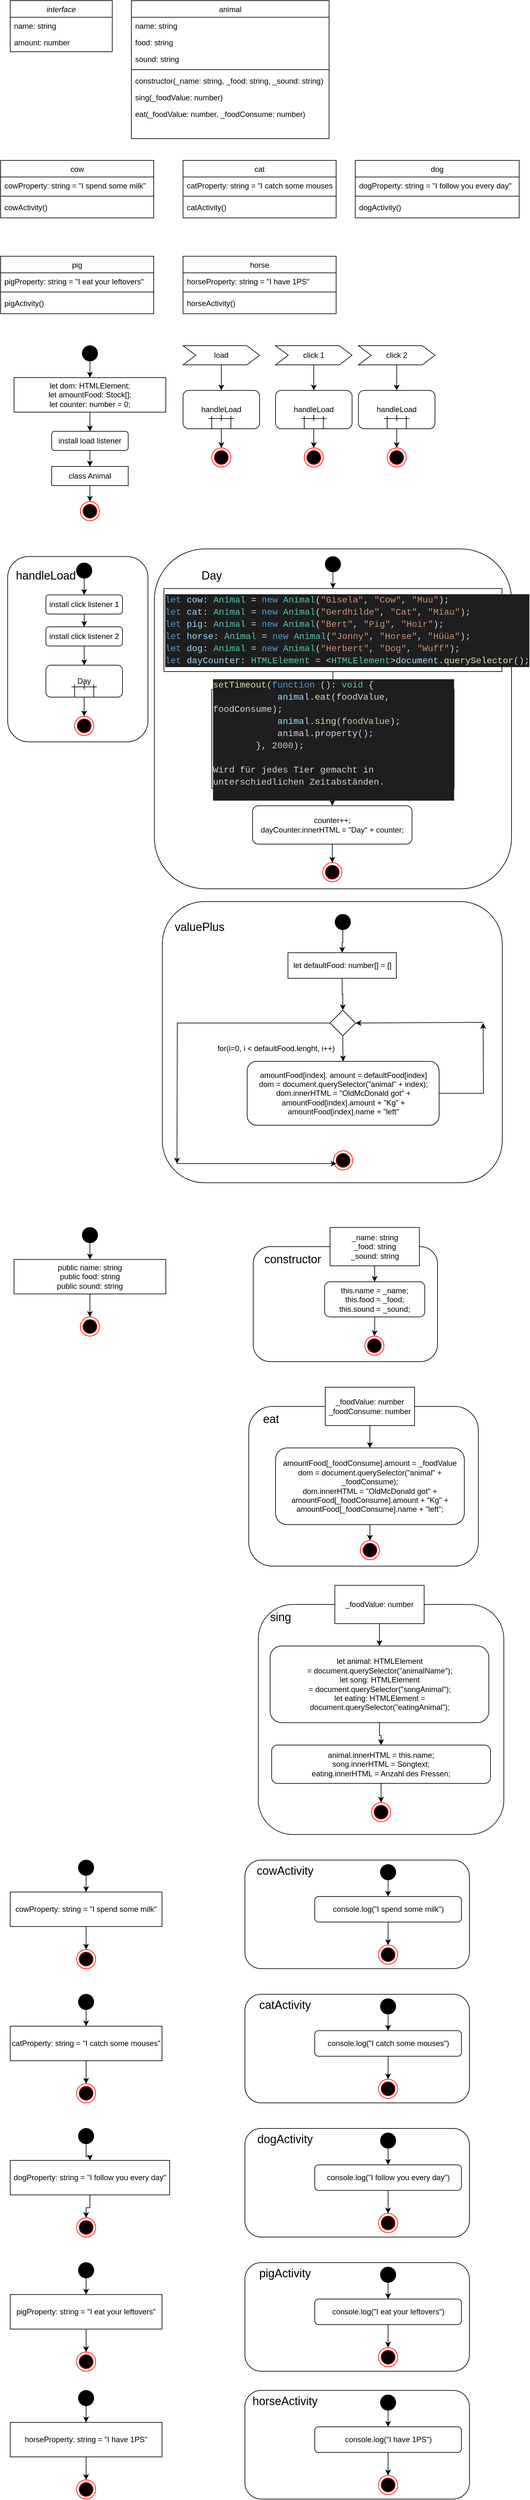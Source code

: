 <mxfile version="14.7.0" type="github">
  <diagram id="C5RBs43oDa-KdzZeNtuy" name="Page-1">
    <mxGraphModel dx="1449" dy="663" grid="1" gridSize="10" guides="1" tooltips="1" connect="1" arrows="1" fold="1" page="1" pageScale="1" pageWidth="827" pageHeight="1169" math="0" shadow="0">
      <root>
        <mxCell id="WIyWlLk6GJQsqaUBKTNV-0" />
        <mxCell id="WIyWlLk6GJQsqaUBKTNV-1" parent="WIyWlLk6GJQsqaUBKTNV-0" />
        <mxCell id="zkfFHV4jXpPFQw0GAbJ--0" value="interface" style="swimlane;fontStyle=2;align=center;verticalAlign=top;childLayout=stackLayout;horizontal=1;startSize=26;horizontalStack=0;resizeParent=1;resizeLast=0;collapsible=1;marginBottom=0;rounded=0;shadow=0;strokeWidth=1;" parent="WIyWlLk6GJQsqaUBKTNV-1" vertex="1">
          <mxGeometry x="20" y="20" width="160" height="80" as="geometry">
            <mxRectangle x="230" y="140" width="160" height="26" as="alternateBounds" />
          </mxGeometry>
        </mxCell>
        <mxCell id="zkfFHV4jXpPFQw0GAbJ--1" value="name: string" style="text;align=left;verticalAlign=top;spacingLeft=4;spacingRight=4;overflow=hidden;rotatable=0;points=[[0,0.5],[1,0.5]];portConstraint=eastwest;" parent="zkfFHV4jXpPFQw0GAbJ--0" vertex="1">
          <mxGeometry y="26" width="160" height="26" as="geometry" />
        </mxCell>
        <mxCell id="zkfFHV4jXpPFQw0GAbJ--2" value="amount: number" style="text;align=left;verticalAlign=top;spacingLeft=4;spacingRight=4;overflow=hidden;rotatable=0;points=[[0,0.5],[1,0.5]];portConstraint=eastwest;rounded=0;shadow=0;html=0;" parent="zkfFHV4jXpPFQw0GAbJ--0" vertex="1">
          <mxGeometry y="52" width="160" height="26" as="geometry" />
        </mxCell>
        <mxCell id="zkfFHV4jXpPFQw0GAbJ--17" value="animal" style="swimlane;fontStyle=0;align=center;verticalAlign=top;childLayout=stackLayout;horizontal=1;startSize=26;horizontalStack=0;resizeParent=1;resizeLast=0;collapsible=1;marginBottom=0;rounded=0;shadow=0;strokeWidth=1;" parent="WIyWlLk6GJQsqaUBKTNV-1" vertex="1">
          <mxGeometry x="210" y="20" width="310" height="216" as="geometry">
            <mxRectangle x="550" y="140" width="160" height="26" as="alternateBounds" />
          </mxGeometry>
        </mxCell>
        <mxCell id="zkfFHV4jXpPFQw0GAbJ--18" value="name: string" style="text;align=left;verticalAlign=top;spacingLeft=4;spacingRight=4;overflow=hidden;rotatable=0;points=[[0,0.5],[1,0.5]];portConstraint=eastwest;" parent="zkfFHV4jXpPFQw0GAbJ--17" vertex="1">
          <mxGeometry y="26" width="310" height="26" as="geometry" />
        </mxCell>
        <mxCell id="zkfFHV4jXpPFQw0GAbJ--19" value="food: string" style="text;align=left;verticalAlign=top;spacingLeft=4;spacingRight=4;overflow=hidden;rotatable=0;points=[[0,0.5],[1,0.5]];portConstraint=eastwest;rounded=0;shadow=0;html=0;" parent="zkfFHV4jXpPFQw0GAbJ--17" vertex="1">
          <mxGeometry y="52" width="310" height="26" as="geometry" />
        </mxCell>
        <mxCell id="zkfFHV4jXpPFQw0GAbJ--20" value="sound: string" style="text;align=left;verticalAlign=top;spacingLeft=4;spacingRight=4;overflow=hidden;rotatable=0;points=[[0,0.5],[1,0.5]];portConstraint=eastwest;rounded=0;shadow=0;html=0;" parent="zkfFHV4jXpPFQw0GAbJ--17" vertex="1">
          <mxGeometry y="78" width="310" height="26" as="geometry" />
        </mxCell>
        <mxCell id="zkfFHV4jXpPFQw0GAbJ--23" value="" style="line;html=1;strokeWidth=1;align=left;verticalAlign=middle;spacingTop=-1;spacingLeft=3;spacingRight=3;rotatable=0;labelPosition=right;points=[];portConstraint=eastwest;" parent="zkfFHV4jXpPFQw0GAbJ--17" vertex="1">
          <mxGeometry y="104" width="310" height="8" as="geometry" />
        </mxCell>
        <mxCell id="zkfFHV4jXpPFQw0GAbJ--24" value="constructor(_name: string, _food: string, _sound: string)" style="text;align=left;verticalAlign=top;spacingLeft=4;spacingRight=4;overflow=hidden;rotatable=0;points=[[0,0.5],[1,0.5]];portConstraint=eastwest;" parent="zkfFHV4jXpPFQw0GAbJ--17" vertex="1">
          <mxGeometry y="112" width="310" height="26" as="geometry" />
        </mxCell>
        <mxCell id="zkfFHV4jXpPFQw0GAbJ--25" value="sing(_foodValue: number)" style="text;align=left;verticalAlign=top;spacingLeft=4;spacingRight=4;overflow=hidden;rotatable=0;points=[[0,0.5],[1,0.5]];portConstraint=eastwest;" parent="zkfFHV4jXpPFQw0GAbJ--17" vertex="1">
          <mxGeometry y="138" width="310" height="26" as="geometry" />
        </mxCell>
        <mxCell id="T4zsYafHRAHOymSspzd6-0" value="eat(_foodValue: number, _foodConsume: number)" style="text;align=left;verticalAlign=top;spacingLeft=4;spacingRight=4;overflow=hidden;rotatable=0;points=[[0,0.5],[1,0.5]];portConstraint=eastwest;" parent="zkfFHV4jXpPFQw0GAbJ--17" vertex="1">
          <mxGeometry y="164" width="310" height="26" as="geometry" />
        </mxCell>
        <mxCell id="T4zsYafHRAHOymSspzd6-4" value="" style="edgeStyle=orthogonalEdgeStyle;rounded=0;orthogonalLoop=1;jettySize=auto;html=1;" parent="WIyWlLk6GJQsqaUBKTNV-1" source="T4zsYafHRAHOymSspzd6-2" target="T4zsYafHRAHOymSspzd6-3" edge="1">
          <mxGeometry relative="1" as="geometry" />
        </mxCell>
        <mxCell id="T4zsYafHRAHOymSspzd6-2" value="" style="ellipse;whiteSpace=wrap;html=1;aspect=fixed;fillColor=#000000;" parent="WIyWlLk6GJQsqaUBKTNV-1" vertex="1">
          <mxGeometry x="133" y="560" width="24" height="24" as="geometry" />
        </mxCell>
        <mxCell id="T4zsYafHRAHOymSspzd6-6" style="edgeStyle=orthogonalEdgeStyle;rounded=0;orthogonalLoop=1;jettySize=auto;html=1;entryX=0.5;entryY=0;entryDx=0;entryDy=0;" parent="WIyWlLk6GJQsqaUBKTNV-1" source="T4zsYafHRAHOymSspzd6-3" target="T4zsYafHRAHOymSspzd6-5" edge="1">
          <mxGeometry relative="1" as="geometry" />
        </mxCell>
        <mxCell id="T4zsYafHRAHOymSspzd6-3" value="let dom: HTMLElement;&lt;br&gt;let amountFood: Stock[];&lt;br&gt;let counter: number = 0;" style="whiteSpace=wrap;html=1;fillColor=#FFFFFF;" parent="WIyWlLk6GJQsqaUBKTNV-1" vertex="1">
          <mxGeometry x="26" y="610" width="238" height="54" as="geometry" />
        </mxCell>
        <mxCell id="T4zsYafHRAHOymSspzd6-8" style="edgeStyle=orthogonalEdgeStyle;rounded=0;orthogonalLoop=1;jettySize=auto;html=1;" parent="WIyWlLk6GJQsqaUBKTNV-1" source="T4zsYafHRAHOymSspzd6-5" target="T4zsYafHRAHOymSspzd6-7" edge="1">
          <mxGeometry relative="1" as="geometry" />
        </mxCell>
        <mxCell id="T4zsYafHRAHOymSspzd6-5" value="install load listener" style="rounded=1;whiteSpace=wrap;html=1;fillColor=#FFFFFF;" parent="WIyWlLk6GJQsqaUBKTNV-1" vertex="1">
          <mxGeometry x="85" y="694" width="120" height="30" as="geometry" />
        </mxCell>
        <mxCell id="T4zsYafHRAHOymSspzd6-39" style="edgeStyle=orthogonalEdgeStyle;rounded=0;orthogonalLoop=1;jettySize=auto;html=1;entryX=0.5;entryY=0;entryDx=0;entryDy=0;" parent="WIyWlLk6GJQsqaUBKTNV-1" source="T4zsYafHRAHOymSspzd6-7" target="T4zsYafHRAHOymSspzd6-38" edge="1">
          <mxGeometry relative="1" as="geometry" />
        </mxCell>
        <mxCell id="T4zsYafHRAHOymSspzd6-7" value="class Animal" style="rounded=0;whiteSpace=wrap;html=1;fillColor=#FFFFFF;" parent="WIyWlLk6GJQsqaUBKTNV-1" vertex="1">
          <mxGeometry x="85" y="749" width="120" height="30" as="geometry" />
        </mxCell>
        <mxCell id="T4zsYafHRAHOymSspzd6-19" style="edgeStyle=orthogonalEdgeStyle;rounded=0;orthogonalLoop=1;jettySize=auto;html=1;entryX=0.5;entryY=0;entryDx=0;entryDy=0;" parent="WIyWlLk6GJQsqaUBKTNV-1" source="T4zsYafHRAHOymSspzd6-9" target="T4zsYafHRAHOymSspzd6-12" edge="1">
          <mxGeometry relative="1" as="geometry" />
        </mxCell>
        <mxCell id="T4zsYafHRAHOymSspzd6-9" value="load" style="shape=step;perimeter=stepPerimeter;whiteSpace=wrap;html=1;fixedSize=1;fillColor=#FFFFFF;" parent="WIyWlLk6GJQsqaUBKTNV-1" vertex="1">
          <mxGeometry x="291" y="560" width="120" height="30" as="geometry" />
        </mxCell>
        <mxCell id="T4zsYafHRAHOymSspzd6-36" style="edgeStyle=orthogonalEdgeStyle;rounded=0;orthogonalLoop=1;jettySize=auto;html=1;" parent="WIyWlLk6GJQsqaUBKTNV-1" source="T4zsYafHRAHOymSspzd6-10" target="T4zsYafHRAHOymSspzd6-23" edge="1">
          <mxGeometry relative="1" as="geometry" />
        </mxCell>
        <mxCell id="T4zsYafHRAHOymSspzd6-10" value="click 1" style="shape=step;perimeter=stepPerimeter;whiteSpace=wrap;html=1;fixedSize=1;fillColor=#FFFFFF;" parent="WIyWlLk6GJQsqaUBKTNV-1" vertex="1">
          <mxGeometry x="436" y="560" width="120" height="30" as="geometry" />
        </mxCell>
        <mxCell id="T4zsYafHRAHOymSspzd6-37" style="edgeStyle=orthogonalEdgeStyle;rounded=0;orthogonalLoop=1;jettySize=auto;html=1;entryX=0.5;entryY=0;entryDx=0;entryDy=0;" parent="WIyWlLk6GJQsqaUBKTNV-1" source="T4zsYafHRAHOymSspzd6-11" target="T4zsYafHRAHOymSspzd6-30" edge="1">
          <mxGeometry relative="1" as="geometry" />
        </mxCell>
        <mxCell id="T4zsYafHRAHOymSspzd6-11" value="click 2" style="shape=step;perimeter=stepPerimeter;whiteSpace=wrap;html=1;fixedSize=1;fillColor=#FFFFFF;" parent="WIyWlLk6GJQsqaUBKTNV-1" vertex="1">
          <mxGeometry x="566" y="560" width="120" height="30" as="geometry" />
        </mxCell>
        <mxCell id="T4zsYafHRAHOymSspzd6-21" style="edgeStyle=orthogonalEdgeStyle;rounded=0;orthogonalLoop=1;jettySize=auto;html=1;entryX=0.5;entryY=0;entryDx=0;entryDy=0;" parent="WIyWlLk6GJQsqaUBKTNV-1" source="T4zsYafHRAHOymSspzd6-12" target="T4zsYafHRAHOymSspzd6-20" edge="1">
          <mxGeometry relative="1" as="geometry" />
        </mxCell>
        <mxCell id="T4zsYafHRAHOymSspzd6-12" value="handleLoad&lt;br&gt;" style="rounded=1;whiteSpace=wrap;html=1;fillColor=#FFFFFF;" parent="WIyWlLk6GJQsqaUBKTNV-1" vertex="1">
          <mxGeometry x="291" y="630" width="120" height="60" as="geometry" />
        </mxCell>
        <mxCell id="T4zsYafHRAHOymSspzd6-13" value="" style="line;strokeWidth=1;fillColor=none;align=left;verticalAlign=middle;spacingTop=-1;spacingLeft=3;spacingRight=3;rotatable=0;labelPosition=right;points=[];portConstraint=eastwest;flipH=1;" parent="WIyWlLk6GJQsqaUBKTNV-1" vertex="1">
          <mxGeometry x="331" y="670" width="40" height="8" as="geometry" />
        </mxCell>
        <mxCell id="T4zsYafHRAHOymSspzd6-16" value="" style="line;strokeWidth=1;fillColor=none;align=left;verticalAlign=middle;spacingTop=-1;spacingLeft=3;spacingRight=3;rotatable=0;labelPosition=right;points=[];portConstraint=eastwest;direction=south;" parent="WIyWlLk6GJQsqaUBKTNV-1" vertex="1">
          <mxGeometry x="343.5" y="668" width="15" height="10" as="geometry" />
        </mxCell>
        <mxCell id="T4zsYafHRAHOymSspzd6-17" value="" style="line;strokeWidth=1;fillColor=none;align=left;verticalAlign=middle;spacingTop=-1;spacingLeft=3;spacingRight=3;rotatable=0;labelPosition=right;points=[];portConstraint=eastwest;direction=south;" parent="WIyWlLk6GJQsqaUBKTNV-1" vertex="1">
          <mxGeometry x="331" y="670" width="10" height="20" as="geometry" />
        </mxCell>
        <mxCell id="T4zsYafHRAHOymSspzd6-18" value="" style="line;strokeWidth=1;fillColor=none;align=left;verticalAlign=middle;spacingTop=-1;spacingLeft=3;spacingRight=3;rotatable=0;labelPosition=right;points=[];portConstraint=eastwest;direction=south;" parent="WIyWlLk6GJQsqaUBKTNV-1" vertex="1">
          <mxGeometry x="361" y="670" width="10" height="20" as="geometry" />
        </mxCell>
        <mxCell id="T4zsYafHRAHOymSspzd6-20" value="" style="ellipse;html=1;shape=endState;fillColor=#000000;strokeColor=#ff0000;" parent="WIyWlLk6GJQsqaUBKTNV-1" vertex="1">
          <mxGeometry x="336" y="720" width="30" height="30" as="geometry" />
        </mxCell>
        <mxCell id="T4zsYafHRAHOymSspzd6-22" style="edgeStyle=orthogonalEdgeStyle;rounded=0;orthogonalLoop=1;jettySize=auto;html=1;entryX=0.5;entryY=0;entryDx=0;entryDy=0;" parent="WIyWlLk6GJQsqaUBKTNV-1" source="T4zsYafHRAHOymSspzd6-23" target="T4zsYafHRAHOymSspzd6-28" edge="1">
          <mxGeometry relative="1" as="geometry" />
        </mxCell>
        <mxCell id="T4zsYafHRAHOymSspzd6-23" value="handleLoad&lt;br&gt;" style="rounded=1;whiteSpace=wrap;html=1;fillColor=#FFFFFF;" parent="WIyWlLk6GJQsqaUBKTNV-1" vertex="1">
          <mxGeometry x="436" y="630" width="120" height="60" as="geometry" />
        </mxCell>
        <mxCell id="T4zsYafHRAHOymSspzd6-24" value="" style="line;strokeWidth=1;fillColor=none;align=left;verticalAlign=middle;spacingTop=-1;spacingLeft=3;spacingRight=3;rotatable=0;labelPosition=right;points=[];portConstraint=eastwest;flipH=1;" parent="WIyWlLk6GJQsqaUBKTNV-1" vertex="1">
          <mxGeometry x="476" y="670" width="40" height="8" as="geometry" />
        </mxCell>
        <mxCell id="T4zsYafHRAHOymSspzd6-25" value="" style="line;strokeWidth=1;fillColor=none;align=left;verticalAlign=middle;spacingTop=-1;spacingLeft=3;spacingRight=3;rotatable=0;labelPosition=right;points=[];portConstraint=eastwest;direction=south;" parent="WIyWlLk6GJQsqaUBKTNV-1" vertex="1">
          <mxGeometry x="488.5" y="668" width="15" height="10" as="geometry" />
        </mxCell>
        <mxCell id="T4zsYafHRAHOymSspzd6-26" value="" style="line;strokeWidth=1;fillColor=none;align=left;verticalAlign=middle;spacingTop=-1;spacingLeft=3;spacingRight=3;rotatable=0;labelPosition=right;points=[];portConstraint=eastwest;direction=south;" parent="WIyWlLk6GJQsqaUBKTNV-1" vertex="1">
          <mxGeometry x="476" y="670" width="10" height="20" as="geometry" />
        </mxCell>
        <mxCell id="T4zsYafHRAHOymSspzd6-27" value="" style="line;strokeWidth=1;fillColor=none;align=left;verticalAlign=middle;spacingTop=-1;spacingLeft=3;spacingRight=3;rotatable=0;labelPosition=right;points=[];portConstraint=eastwest;direction=south;" parent="WIyWlLk6GJQsqaUBKTNV-1" vertex="1">
          <mxGeometry x="506" y="670" width="10" height="20" as="geometry" />
        </mxCell>
        <mxCell id="T4zsYafHRAHOymSspzd6-28" value="" style="ellipse;html=1;shape=endState;fillColor=#000000;strokeColor=#ff0000;" parent="WIyWlLk6GJQsqaUBKTNV-1" vertex="1">
          <mxGeometry x="481" y="720" width="30" height="30" as="geometry" />
        </mxCell>
        <mxCell id="T4zsYafHRAHOymSspzd6-29" style="edgeStyle=orthogonalEdgeStyle;rounded=0;orthogonalLoop=1;jettySize=auto;html=1;entryX=0.5;entryY=0;entryDx=0;entryDy=0;" parent="WIyWlLk6GJQsqaUBKTNV-1" source="T4zsYafHRAHOymSspzd6-30" target="T4zsYafHRAHOymSspzd6-35" edge="1">
          <mxGeometry relative="1" as="geometry" />
        </mxCell>
        <mxCell id="T4zsYafHRAHOymSspzd6-30" value="handleLoad&lt;br&gt;" style="rounded=1;whiteSpace=wrap;html=1;fillColor=#FFFFFF;" parent="WIyWlLk6GJQsqaUBKTNV-1" vertex="1">
          <mxGeometry x="566" y="630" width="120" height="60" as="geometry" />
        </mxCell>
        <mxCell id="T4zsYafHRAHOymSspzd6-31" value="" style="line;strokeWidth=1;fillColor=none;align=left;verticalAlign=middle;spacingTop=-1;spacingLeft=3;spacingRight=3;rotatable=0;labelPosition=right;points=[];portConstraint=eastwest;flipH=1;" parent="WIyWlLk6GJQsqaUBKTNV-1" vertex="1">
          <mxGeometry x="606" y="670" width="40" height="8" as="geometry" />
        </mxCell>
        <mxCell id="T4zsYafHRAHOymSspzd6-32" value="" style="line;strokeWidth=1;fillColor=none;align=left;verticalAlign=middle;spacingTop=-1;spacingLeft=3;spacingRight=3;rotatable=0;labelPosition=right;points=[];portConstraint=eastwest;direction=south;" parent="WIyWlLk6GJQsqaUBKTNV-1" vertex="1">
          <mxGeometry x="618.5" y="668" width="15" height="10" as="geometry" />
        </mxCell>
        <mxCell id="T4zsYafHRAHOymSspzd6-33" value="" style="line;strokeWidth=1;fillColor=none;align=left;verticalAlign=middle;spacingTop=-1;spacingLeft=3;spacingRight=3;rotatable=0;labelPosition=right;points=[];portConstraint=eastwest;direction=south;" parent="WIyWlLk6GJQsqaUBKTNV-1" vertex="1">
          <mxGeometry x="606" y="670" width="10" height="20" as="geometry" />
        </mxCell>
        <mxCell id="T4zsYafHRAHOymSspzd6-34" value="" style="line;strokeWidth=1;fillColor=none;align=left;verticalAlign=middle;spacingTop=-1;spacingLeft=3;spacingRight=3;rotatable=0;labelPosition=right;points=[];portConstraint=eastwest;direction=south;" parent="WIyWlLk6GJQsqaUBKTNV-1" vertex="1">
          <mxGeometry x="636" y="670" width="10" height="20" as="geometry" />
        </mxCell>
        <mxCell id="T4zsYafHRAHOymSspzd6-35" value="" style="ellipse;html=1;shape=endState;fillColor=#000000;strokeColor=#ff0000;" parent="WIyWlLk6GJQsqaUBKTNV-1" vertex="1">
          <mxGeometry x="611" y="720" width="30" height="30" as="geometry" />
        </mxCell>
        <mxCell id="T4zsYafHRAHOymSspzd6-38" value="" style="ellipse;html=1;shape=endState;fillColor=#000000;strokeColor=#ff0000;" parent="WIyWlLk6GJQsqaUBKTNV-1" vertex="1">
          <mxGeometry x="130" y="804" width="30" height="30" as="geometry" />
        </mxCell>
        <mxCell id="T4zsYafHRAHOymSspzd6-60" value="" style="rounded=1;whiteSpace=wrap;html=1;fillColor=#FFFFFF;" parent="WIyWlLk6GJQsqaUBKTNV-1" vertex="1">
          <mxGeometry x="16" y="890" width="220" height="290" as="geometry" />
        </mxCell>
        <mxCell id="T4zsYafHRAHOymSspzd6-61" style="edgeStyle=orthogonalEdgeStyle;rounded=0;orthogonalLoop=1;jettySize=auto;html=1;" parent="WIyWlLk6GJQsqaUBKTNV-1" source="T4zsYafHRAHOymSspzd6-62" target="T4zsYafHRAHOymSspzd6-64" edge="1">
          <mxGeometry relative="1" as="geometry" />
        </mxCell>
        <mxCell id="T4zsYafHRAHOymSspzd6-62" value="" style="ellipse;whiteSpace=wrap;html=1;aspect=fixed;fillColor=#000000;" parent="WIyWlLk6GJQsqaUBKTNV-1" vertex="1">
          <mxGeometry x="124" y="900" width="24" height="24" as="geometry" />
        </mxCell>
        <mxCell id="T4zsYafHRAHOymSspzd6-63" style="edgeStyle=orthogonalEdgeStyle;rounded=0;orthogonalLoop=1;jettySize=auto;html=1;entryX=0.5;entryY=0;entryDx=0;entryDy=0;" parent="WIyWlLk6GJQsqaUBKTNV-1" source="T4zsYafHRAHOymSspzd6-64" target="T4zsYafHRAHOymSspzd6-67" edge="1">
          <mxGeometry relative="1" as="geometry" />
        </mxCell>
        <mxCell id="T4zsYafHRAHOymSspzd6-64" value="install click listener 1" style="rounded=1;whiteSpace=wrap;html=1;fillColor=#FFFFFF;" parent="WIyWlLk6GJQsqaUBKTNV-1" vertex="1">
          <mxGeometry x="76" y="950" width="120" height="30" as="geometry" />
        </mxCell>
        <mxCell id="T4zsYafHRAHOymSspzd6-65" value="" style="ellipse;html=1;shape=endState;fillColor=#000000;strokeColor=#ff0000;" parent="WIyWlLk6GJQsqaUBKTNV-1" vertex="1">
          <mxGeometry x="121" y="1140" width="30" height="30" as="geometry" />
        </mxCell>
        <mxCell id="T4zsYafHRAHOymSspzd6-66" style="edgeStyle=orthogonalEdgeStyle;rounded=0;orthogonalLoop=1;jettySize=auto;html=1;entryX=0.5;entryY=0;entryDx=0;entryDy=0;" parent="WIyWlLk6GJQsqaUBKTNV-1" source="T4zsYafHRAHOymSspzd6-67" target="T4zsYafHRAHOymSspzd6-69" edge="1">
          <mxGeometry relative="1" as="geometry" />
        </mxCell>
        <mxCell id="T4zsYafHRAHOymSspzd6-67" value="install click listener 2" style="rounded=1;whiteSpace=wrap;html=1;fillColor=#FFFFFF;" parent="WIyWlLk6GJQsqaUBKTNV-1" vertex="1">
          <mxGeometry x="76" y="1000" width="120" height="30" as="geometry" />
        </mxCell>
        <mxCell id="T4zsYafHRAHOymSspzd6-68" style="edgeStyle=orthogonalEdgeStyle;rounded=0;orthogonalLoop=1;jettySize=auto;html=1;entryX=0.5;entryY=0;entryDx=0;entryDy=0;" parent="WIyWlLk6GJQsqaUBKTNV-1" source="T4zsYafHRAHOymSspzd6-69" target="T4zsYafHRAHOymSspzd6-65" edge="1">
          <mxGeometry relative="1" as="geometry" />
        </mxCell>
        <mxCell id="T4zsYafHRAHOymSspzd6-69" value="Day&lt;br&gt;" style="rounded=1;whiteSpace=wrap;html=1;fillColor=#FFFFFF;" parent="WIyWlLk6GJQsqaUBKTNV-1" vertex="1">
          <mxGeometry x="76" y="1060" width="120" height="50" as="geometry" />
        </mxCell>
        <mxCell id="T4zsYafHRAHOymSspzd6-70" value="" style="line;strokeWidth=1;fillColor=none;align=left;verticalAlign=middle;spacingTop=-1;spacingLeft=3;spacingRight=3;rotatable=0;labelPosition=right;points=[];portConstraint=eastwest;flipH=1;" parent="WIyWlLk6GJQsqaUBKTNV-1" vertex="1">
          <mxGeometry x="116" y="1090" width="40" height="8" as="geometry" />
        </mxCell>
        <mxCell id="T4zsYafHRAHOymSspzd6-71" value="" style="line;strokeWidth=1;fillColor=none;align=left;verticalAlign=middle;spacingTop=-1;spacingLeft=3;spacingRight=3;rotatable=0;labelPosition=right;points=[];portConstraint=eastwest;direction=south;" parent="WIyWlLk6GJQsqaUBKTNV-1" vertex="1">
          <mxGeometry x="128.5" y="1088" width="15" height="10" as="geometry" />
        </mxCell>
        <mxCell id="T4zsYafHRAHOymSspzd6-72" value="" style="line;strokeWidth=1;fillColor=none;align=left;verticalAlign=middle;spacingTop=-1;spacingLeft=3;spacingRight=3;rotatable=0;labelPosition=right;points=[];portConstraint=eastwest;direction=south;" parent="WIyWlLk6GJQsqaUBKTNV-1" vertex="1">
          <mxGeometry x="116" y="1090" width="10" height="20" as="geometry" />
        </mxCell>
        <mxCell id="T4zsYafHRAHOymSspzd6-73" value="" style="line;strokeWidth=1;fillColor=none;align=left;verticalAlign=middle;spacingTop=-1;spacingLeft=3;spacingRight=3;rotatable=0;labelPosition=right;points=[];portConstraint=eastwest;direction=south;" parent="WIyWlLk6GJQsqaUBKTNV-1" vertex="1">
          <mxGeometry x="146" y="1090" width="10" height="20" as="geometry" />
        </mxCell>
        <mxCell id="T4zsYafHRAHOymSspzd6-74" value="&lt;font style=&quot;font-size: 18px&quot;&gt;handleLoad&lt;/font&gt;" style="text;html=1;strokeColor=none;fillColor=none;align=center;verticalAlign=middle;whiteSpace=wrap;rounded=0;" parent="WIyWlLk6GJQsqaUBKTNV-1" vertex="1">
          <mxGeometry x="36" y="910" width="80" height="20" as="geometry" />
        </mxCell>
        <mxCell id="T4zsYafHRAHOymSspzd6-75" value="" style="rounded=1;whiteSpace=wrap;html=1;fillColor=#FFFFFF;" parent="WIyWlLk6GJQsqaUBKTNV-1" vertex="1">
          <mxGeometry x="246" y="878" width="560" height="532" as="geometry" />
        </mxCell>
        <mxCell id="T4zsYafHRAHOymSspzd6-76" style="edgeStyle=orthogonalEdgeStyle;rounded=0;orthogonalLoop=1;jettySize=auto;html=1;" parent="WIyWlLk6GJQsqaUBKTNV-1" source="T4zsYafHRAHOymSspzd6-77" edge="1">
          <mxGeometry relative="1" as="geometry">
            <mxPoint x="526" y="940" as="targetPoint" />
          </mxGeometry>
        </mxCell>
        <mxCell id="T4zsYafHRAHOymSspzd6-77" value="" style="ellipse;whiteSpace=wrap;html=1;aspect=fixed;fillColor=#000000;" parent="WIyWlLk6GJQsqaUBKTNV-1" vertex="1">
          <mxGeometry x="514" y="890" width="24" height="24" as="geometry" />
        </mxCell>
        <mxCell id="T4zsYafHRAHOymSspzd6-80" value="" style="ellipse;html=1;shape=endState;fillColor=#000000;strokeColor=#ff0000;" parent="WIyWlLk6GJQsqaUBKTNV-1" vertex="1">
          <mxGeometry x="510" y="1369" width="30" height="30" as="geometry" />
        </mxCell>
        <mxCell id="T4zsYafHRAHOymSspzd6-89" value="&lt;font style=&quot;font-size: 18px&quot;&gt;Day&lt;/font&gt;" style="text;html=1;strokeColor=none;fillColor=none;align=center;verticalAlign=middle;whiteSpace=wrap;rounded=0;" parent="WIyWlLk6GJQsqaUBKTNV-1" vertex="1">
          <mxGeometry x="296" y="910" width="80" height="20" as="geometry" />
        </mxCell>
        <mxCell id="T4zsYafHRAHOymSspzd6-92" value="" style="edgeStyle=orthogonalEdgeStyle;rounded=0;orthogonalLoop=1;jettySize=auto;html=1;" parent="WIyWlLk6GJQsqaUBKTNV-1" source="T4zsYafHRAHOymSspzd6-90" target="T4zsYafHRAHOymSspzd6-91" edge="1">
          <mxGeometry relative="1" as="geometry" />
        </mxCell>
        <mxCell id="T4zsYafHRAHOymSspzd6-90" value="&lt;div style=&quot;color: rgb(212 , 212 , 212) ; background-color: rgb(30 , 30 , 30) ; font-family: &amp;#34;consolas&amp;#34; , &amp;#34;courier new&amp;#34; , monospace ; font-size: 14px ; line-height: 19px&quot;&gt;&lt;div&gt;&lt;span style=&quot;color: #569cd6&quot;&gt;let&lt;/span&gt;&amp;nbsp;&lt;span style=&quot;color: #9cdcfe&quot;&gt;cow&lt;/span&gt;:&amp;nbsp;&lt;span style=&quot;color: #4ec9b0&quot;&gt;Animal&lt;/span&gt;&amp;nbsp;=&amp;nbsp;&lt;span style=&quot;color: #569cd6&quot;&gt;new&lt;/span&gt;&amp;nbsp;&lt;span style=&quot;color: #4ec9b0&quot;&gt;Animal&lt;/span&gt;(&lt;span style=&quot;color: #ce9178&quot;&gt;&quot;Gisela&quot;&lt;/span&gt;,&amp;nbsp;&lt;span style=&quot;color: #ce9178&quot;&gt;&quot;Cow&quot;&lt;/span&gt;,&amp;nbsp;&lt;span style=&quot;color: #ce9178&quot;&gt;&quot;Muu&quot;&lt;/span&gt;);&lt;/div&gt;&lt;div&gt;&lt;span style=&quot;color: #569cd6&quot;&gt;let&lt;/span&gt;&amp;nbsp;&lt;span style=&quot;color: #9cdcfe&quot;&gt;cat&lt;/span&gt;:&amp;nbsp;&lt;span style=&quot;color: #4ec9b0&quot;&gt;Animal&lt;/span&gt;&amp;nbsp;=&amp;nbsp;&lt;span style=&quot;color: #569cd6&quot;&gt;new&lt;/span&gt;&amp;nbsp;&lt;span style=&quot;color: #4ec9b0&quot;&gt;Animal&lt;/span&gt;(&lt;span style=&quot;color: #ce9178&quot;&gt;&quot;Gerdhilde&quot;&lt;/span&gt;,&amp;nbsp;&lt;span style=&quot;color: #ce9178&quot;&gt;&quot;Cat&quot;&lt;/span&gt;,&amp;nbsp;&lt;span style=&quot;color: #ce9178&quot;&gt;&quot;Miau&quot;&lt;/span&gt;);&lt;/div&gt;&lt;div&gt;&lt;span style=&quot;color: #569cd6&quot;&gt;let&lt;/span&gt;&amp;nbsp;&lt;span style=&quot;color: #9cdcfe&quot;&gt;pig&lt;/span&gt;:&amp;nbsp;&lt;span style=&quot;color: #4ec9b0&quot;&gt;Animal&lt;/span&gt;&amp;nbsp;=&amp;nbsp;&lt;span style=&quot;color: #569cd6&quot;&gt;new&lt;/span&gt;&amp;nbsp;&lt;span style=&quot;color: #4ec9b0&quot;&gt;Animal&lt;/span&gt;(&lt;span style=&quot;color: #ce9178&quot;&gt;&quot;Bert&quot;&lt;/span&gt;,&amp;nbsp;&lt;span style=&quot;color: #ce9178&quot;&gt;&quot;Pig&quot;&lt;/span&gt;,&amp;nbsp;&lt;span style=&quot;color: #ce9178&quot;&gt;&quot;Hoir&quot;&lt;/span&gt;);&lt;/div&gt;&lt;div&gt;&lt;span style=&quot;color: #569cd6&quot;&gt;let&lt;/span&gt;&amp;nbsp;&lt;span style=&quot;color: #9cdcfe&quot;&gt;horse&lt;/span&gt;:&amp;nbsp;&lt;span style=&quot;color: #4ec9b0&quot;&gt;Animal&lt;/span&gt;&amp;nbsp;=&amp;nbsp;&lt;span style=&quot;color: #569cd6&quot;&gt;new&lt;/span&gt;&amp;nbsp;&lt;span style=&quot;color: #4ec9b0&quot;&gt;Animal&lt;/span&gt;(&lt;span style=&quot;color: #ce9178&quot;&gt;&quot;Jonny&quot;&lt;/span&gt;,&amp;nbsp;&lt;span style=&quot;color: #ce9178&quot;&gt;&quot;Horse&quot;&lt;/span&gt;,&amp;nbsp;&lt;span style=&quot;color: #ce9178&quot;&gt;&quot;Hüüa&quot;&lt;/span&gt;);&lt;/div&gt;&lt;div&gt;&lt;span style=&quot;color: #569cd6&quot;&gt;let&lt;/span&gt;&amp;nbsp;&lt;span style=&quot;color: #9cdcfe&quot;&gt;dog&lt;/span&gt;:&amp;nbsp;&lt;span style=&quot;color: #4ec9b0&quot;&gt;Animal&lt;/span&gt;&amp;nbsp;=&amp;nbsp;&lt;span style=&quot;color: #569cd6&quot;&gt;new&lt;/span&gt;&amp;nbsp;&lt;span style=&quot;color: #4ec9b0&quot;&gt;Animal&lt;/span&gt;(&lt;span style=&quot;color: #ce9178&quot;&gt;&quot;Herbert&quot;&lt;/span&gt;,&amp;nbsp;&lt;span style=&quot;color: #ce9178&quot;&gt;&quot;Dog&quot;&lt;/span&gt;,&amp;nbsp;&lt;span style=&quot;color: #ce9178&quot;&gt;&quot;Wuff&quot;&lt;/span&gt;);&lt;/div&gt;&lt;div&gt;&lt;span style=&quot;color: #569cd6&quot;&gt;let&lt;/span&gt;&amp;nbsp;&lt;span style=&quot;color: #9cdcfe&quot;&gt;dayCounter&lt;/span&gt;:&amp;nbsp;&lt;span style=&quot;color: #4ec9b0&quot;&gt;HTMLElement&lt;/span&gt;&amp;nbsp;=&amp;nbsp;&amp;lt;&lt;span style=&quot;color: #4ec9b0&quot;&gt;HTMLElement&lt;/span&gt;&amp;gt;&lt;span style=&quot;color: #9cdcfe&quot;&gt;document&lt;/span&gt;.&lt;span style=&quot;color: #dcdcaa&quot;&gt;querySelector&lt;/span&gt;();&lt;/div&gt;&lt;/div&gt;" style="rounded=0;whiteSpace=wrap;html=1;fillColor=#FFFFFF;align=left;" parent="WIyWlLk6GJQsqaUBKTNV-1" vertex="1">
          <mxGeometry x="261" y="940" width="530" height="130" as="geometry" />
        </mxCell>
        <mxCell id="T4zsYafHRAHOymSspzd6-94" style="edgeStyle=orthogonalEdgeStyle;rounded=0;orthogonalLoop=1;jettySize=auto;html=1;entryX=0.5;entryY=0;entryDx=0;entryDy=0;" parent="WIyWlLk6GJQsqaUBKTNV-1" source="T4zsYafHRAHOymSspzd6-91" target="T4zsYafHRAHOymSspzd6-93" edge="1">
          <mxGeometry relative="1" as="geometry" />
        </mxCell>
        <mxCell id="T4zsYafHRAHOymSspzd6-91" value="&lt;div style=&quot;background-color: rgb(30 , 30 , 30) ; font-family: &amp;#34;consolas&amp;#34; , &amp;#34;courier new&amp;#34; , monospace ; font-size: 14px ; line-height: 19px&quot;&gt;&lt;div style=&quot;color: rgb(212 , 212 , 212)&quot;&gt;&lt;span style=&quot;color: #dcdcaa&quot;&gt;setTimeout&lt;/span&gt;(&lt;span style=&quot;color: #569cd6&quot;&gt;function&lt;/span&gt;&amp;nbsp;():&amp;nbsp;&lt;span style=&quot;color: #4ec9b0&quot;&gt;void&lt;/span&gt;&amp;nbsp;{&lt;/div&gt;&lt;div&gt;&lt;font color=&quot;#d4d4d4&quot;&gt;&amp;nbsp; &amp;nbsp; &amp;nbsp; &amp;nbsp; &amp;nbsp; &amp;nbsp; &lt;/font&gt;&lt;font color=&quot;#9cdcfe&quot;&gt;animal&lt;/font&gt;&lt;font color=&quot;#d4d4d4&quot;&gt;.&lt;/font&gt;&lt;span style=&quot;color: rgb(220 , 220 , 170)&quot;&gt;eat&lt;/span&gt;&lt;font color=&quot;#d4d4d4&quot;&gt;(foodValue, foodConsume&lt;/font&gt;&lt;font color=&quot;#d4d4d4&quot;&gt;);&lt;/font&gt;&lt;/div&gt;&lt;div&gt;&lt;span style=&quot;color: rgb(212 , 212 , 212)&quot;&gt;&amp;nbsp; &amp;nbsp; &amp;nbsp; &amp;nbsp; &amp;nbsp; &amp;nbsp; &lt;/span&gt;&lt;font color=&quot;#9cdcfe&quot;&gt;animal&lt;/font&gt;&lt;font color=&quot;#d4d4d4&quot;&gt;.&lt;/font&gt;&lt;span style=&quot;color: rgb(220 , 220 , 170)&quot;&gt;sing&lt;/span&gt;&lt;font color=&quot;#d4d4d4&quot;&gt;(&lt;/font&gt;&lt;font color=&quot;#b5cea8&quot;&gt;foodValue&lt;/font&gt;&lt;font color=&quot;#d4d4d4&quot;&gt;);&lt;/font&gt;&lt;/div&gt;&lt;div&gt;&lt;font color=&quot;#d4d4d4&quot;&gt;&amp;nbsp; &amp;nbsp; &amp;nbsp; &amp;nbsp; &amp;nbsp; &amp;nbsp; animal.property();&lt;/font&gt;&lt;/div&gt;&lt;div style=&quot;color: rgb(212 , 212 , 212)&quot;&gt;&amp;nbsp;&amp;nbsp;&amp;nbsp;&amp;nbsp;&amp;nbsp;&amp;nbsp;&amp;nbsp;&amp;nbsp;}, 2&lt;span style=&quot;color: #b5cea8&quot;&gt;000&lt;/span&gt;);&lt;/div&gt;&lt;div style=&quot;color: rgb(212 , 212 , 212)&quot;&gt;&lt;br&gt;&lt;/div&gt;&lt;div style=&quot;color: rgb(212 , 212 , 212)&quot;&gt;Wird für jedes Tier gemacht in unterschiedlichen Zeitabständen.&lt;/div&gt;&lt;div style=&quot;color: rgb(212 , 212 , 212)&quot;&gt;&lt;br&gt;&lt;/div&gt;&lt;/div&gt;" style="whiteSpace=wrap;html=1;rounded=0;align=left;fillColor=#FFFFFF;" parent="WIyWlLk6GJQsqaUBKTNV-1" vertex="1">
          <mxGeometry x="336" y="1098" width="380" height="155" as="geometry" />
        </mxCell>
        <mxCell id="T4zsYafHRAHOymSspzd6-96" style="edgeStyle=orthogonalEdgeStyle;rounded=0;orthogonalLoop=1;jettySize=auto;html=1;entryX=0.5;entryY=0;entryDx=0;entryDy=0;" parent="WIyWlLk6GJQsqaUBKTNV-1" source="T4zsYafHRAHOymSspzd6-93" target="T4zsYafHRAHOymSspzd6-80" edge="1">
          <mxGeometry relative="1" as="geometry" />
        </mxCell>
        <mxCell id="T4zsYafHRAHOymSspzd6-93" value="counter++;&lt;br&gt;dayCounter.innerHTML = &quot;Day&quot; + counter;" style="rounded=1;whiteSpace=wrap;html=1;fillColor=#FFFFFF;" parent="WIyWlLk6GJQsqaUBKTNV-1" vertex="1">
          <mxGeometry x="400" y="1280" width="250" height="60" as="geometry" />
        </mxCell>
        <mxCell id="T4zsYafHRAHOymSspzd6-117" value="" style="rounded=1;whiteSpace=wrap;html=1;fillColor=#FFFFFF;" parent="WIyWlLk6GJQsqaUBKTNV-1" vertex="1">
          <mxGeometry x="258.5" y="1430" width="533" height="440" as="geometry" />
        </mxCell>
        <mxCell id="T4zsYafHRAHOymSspzd6-118" value="&lt;span style=&quot;font-size: 18px&quot;&gt;valuePlus&lt;/span&gt;" style="text;html=1;strokeColor=none;fillColor=none;align=center;verticalAlign=middle;whiteSpace=wrap;rounded=0;" parent="WIyWlLk6GJQsqaUBKTNV-1" vertex="1">
          <mxGeometry x="276.5" y="1460" width="80" height="20" as="geometry" />
        </mxCell>
        <mxCell id="T4zsYafHRAHOymSspzd6-119" style="edgeStyle=orthogonalEdgeStyle;rounded=0;orthogonalLoop=1;jettySize=auto;html=1;entryX=0.5;entryY=0;entryDx=0;entryDy=0;" parent="WIyWlLk6GJQsqaUBKTNV-1" source="T4zsYafHRAHOymSspzd6-120" target="T4zsYafHRAHOymSspzd6-122" edge="1">
          <mxGeometry relative="1" as="geometry" />
        </mxCell>
        <mxCell id="T4zsYafHRAHOymSspzd6-120" value="" style="ellipse;whiteSpace=wrap;html=1;aspect=fixed;fillColor=#000000;" parent="WIyWlLk6GJQsqaUBKTNV-1" vertex="1">
          <mxGeometry x="529.5" y="1450" width="24" height="24" as="geometry" />
        </mxCell>
        <mxCell id="T4zsYafHRAHOymSspzd6-121" style="edgeStyle=orthogonalEdgeStyle;rounded=0;orthogonalLoop=1;jettySize=auto;html=1;entryX=0.5;entryY=0;entryDx=0;entryDy=0;" parent="WIyWlLk6GJQsqaUBKTNV-1" source="T4zsYafHRAHOymSspzd6-122" target="T4zsYafHRAHOymSspzd6-126" edge="1">
          <mxGeometry relative="1" as="geometry" />
        </mxCell>
        <mxCell id="T4zsYafHRAHOymSspzd6-122" value="let defaultFood: number[] = []" style="rounded=0;whiteSpace=wrap;html=1;fillColor=#FFFFFF;" parent="WIyWlLk6GJQsqaUBKTNV-1" vertex="1">
          <mxGeometry x="455.5" y="1510" width="170" height="40" as="geometry" />
        </mxCell>
        <mxCell id="T4zsYafHRAHOymSspzd6-123" style="edgeStyle=orthogonalEdgeStyle;rounded=0;orthogonalLoop=1;jettySize=auto;html=1;exitX=1;exitY=1;exitDx=0;exitDy=0;" parent="WIyWlLk6GJQsqaUBKTNV-1" source="T4zsYafHRAHOymSspzd6-126" edge="1">
          <mxGeometry relative="1" as="geometry">
            <mxPoint x="541.5" y="1610" as="targetPoint" />
          </mxGeometry>
        </mxCell>
        <mxCell id="T4zsYafHRAHOymSspzd6-124" style="edgeStyle=orthogonalEdgeStyle;rounded=0;orthogonalLoop=1;jettySize=auto;html=1;entryX=0.5;entryY=0;entryDx=0;entryDy=0;" parent="WIyWlLk6GJQsqaUBKTNV-1" source="T4zsYafHRAHOymSspzd6-126" target="T4zsYafHRAHOymSspzd6-128" edge="1">
          <mxGeometry relative="1" as="geometry" />
        </mxCell>
        <mxCell id="T4zsYafHRAHOymSspzd6-125" style="edgeStyle=orthogonalEdgeStyle;rounded=0;orthogonalLoop=1;jettySize=auto;html=1;" parent="WIyWlLk6GJQsqaUBKTNV-1" source="T4zsYafHRAHOymSspzd6-126" edge="1">
          <mxGeometry relative="1" as="geometry">
            <mxPoint x="281.5" y="1840" as="targetPoint" />
          </mxGeometry>
        </mxCell>
        <mxCell id="T4zsYafHRAHOymSspzd6-126" value="" style="rhombus;whiteSpace=wrap;html=1;fillColor=#FFFFFF;" parent="WIyWlLk6GJQsqaUBKTNV-1" vertex="1">
          <mxGeometry x="521.5" y="1600" width="40" height="40" as="geometry" />
        </mxCell>
        <mxCell id="T4zsYafHRAHOymSspzd6-127" style="edgeStyle=orthogonalEdgeStyle;rounded=0;orthogonalLoop=1;jettySize=auto;html=1;" parent="WIyWlLk6GJQsqaUBKTNV-1" source="T4zsYafHRAHOymSspzd6-128" edge="1">
          <mxGeometry relative="1" as="geometry">
            <mxPoint x="761.5" y="1620" as="targetPoint" />
          </mxGeometry>
        </mxCell>
        <mxCell id="T4zsYafHRAHOymSspzd6-128" value="amountFood[index]. amount = defaultFood[index]&lt;br&gt;dom = document.querySelector(&quot;animal&quot; + index);&lt;br&gt;dom.innerHTML = &quot;OldMcDonald got&quot; + amountFood[index].amount + &quot;Kg&quot; + amountFood[index].name + &quot;left&quot;" style="rounded=1;whiteSpace=wrap;html=1;fillColor=#FFFFFF;" parent="WIyWlLk6GJQsqaUBKTNV-1" vertex="1">
          <mxGeometry x="391.5" y="1680" width="301" height="100" as="geometry" />
        </mxCell>
        <mxCell id="T4zsYafHRAHOymSspzd6-129" value="" style="ellipse;html=1;shape=endState;fillColor=#000000;strokeColor=#ff0000;" parent="WIyWlLk6GJQsqaUBKTNV-1" vertex="1">
          <mxGeometry x="527" y="1820" width="30" height="30" as="geometry" />
        </mxCell>
        <mxCell id="T4zsYafHRAHOymSspzd6-130" value="" style="endArrow=classic;html=1;entryX=0.15;entryY=0.667;entryDx=0;entryDy=0;entryPerimeter=0;" parent="WIyWlLk6GJQsqaUBKTNV-1" target="T4zsYafHRAHOymSspzd6-129" edge="1">
          <mxGeometry width="50" height="50" relative="1" as="geometry">
            <mxPoint x="281.5" y="1840" as="sourcePoint" />
            <mxPoint x="551.5" y="1740" as="targetPoint" />
          </mxGeometry>
        </mxCell>
        <mxCell id="T4zsYafHRAHOymSspzd6-131" value="" style="endArrow=classic;html=1;entryX=1;entryY=0.5;entryDx=0;entryDy=0;" parent="WIyWlLk6GJQsqaUBKTNV-1" target="T4zsYafHRAHOymSspzd6-126" edge="1">
          <mxGeometry width="50" height="50" relative="1" as="geometry">
            <mxPoint x="761.5" y="1619" as="sourcePoint" />
            <mxPoint x="401.5" y="1619" as="targetPoint" />
          </mxGeometry>
        </mxCell>
        <mxCell id="T4zsYafHRAHOymSspzd6-132" value="for(i=0, i &amp;lt; defaultFood.lenght, i++)" style="text;html=1;strokeColor=none;fillColor=none;align=center;verticalAlign=middle;whiteSpace=wrap;rounded=0;" parent="WIyWlLk6GJQsqaUBKTNV-1" vertex="1">
          <mxGeometry x="331.5" y="1650" width="210" height="20" as="geometry" />
        </mxCell>
        <mxCell id="T4zsYafHRAHOymSspzd6-133" value="" style="edgeStyle=orthogonalEdgeStyle;rounded=0;orthogonalLoop=1;jettySize=auto;html=1;" parent="WIyWlLk6GJQsqaUBKTNV-1" source="T4zsYafHRAHOymSspzd6-134" target="T4zsYafHRAHOymSspzd6-136" edge="1">
          <mxGeometry relative="1" as="geometry" />
        </mxCell>
        <mxCell id="T4zsYafHRAHOymSspzd6-134" value="" style="ellipse;whiteSpace=wrap;html=1;aspect=fixed;fillColor=#000000;" parent="WIyWlLk6GJQsqaUBKTNV-1" vertex="1">
          <mxGeometry x="133" y="1940" width="24" height="24" as="geometry" />
        </mxCell>
        <mxCell id="T4zsYafHRAHOymSspzd6-143" style="edgeStyle=orthogonalEdgeStyle;rounded=0;orthogonalLoop=1;jettySize=auto;html=1;entryX=0.5;entryY=0;entryDx=0;entryDy=0;" parent="WIyWlLk6GJQsqaUBKTNV-1" source="T4zsYafHRAHOymSspzd6-136" target="T4zsYafHRAHOymSspzd6-141" edge="1">
          <mxGeometry relative="1" as="geometry" />
        </mxCell>
        <mxCell id="T4zsYafHRAHOymSspzd6-136" value="public name: string&lt;br&gt;public food: string&lt;br&gt;public sound: string" style="whiteSpace=wrap;html=1;fillColor=#FFFFFF;" parent="WIyWlLk6GJQsqaUBKTNV-1" vertex="1">
          <mxGeometry x="26" y="1990" width="238" height="54" as="geometry" />
        </mxCell>
        <mxCell id="T4zsYafHRAHOymSspzd6-141" value="" style="ellipse;html=1;shape=endState;fillColor=#000000;strokeColor=#ff0000;" parent="WIyWlLk6GJQsqaUBKTNV-1" vertex="1">
          <mxGeometry x="130" y="2080" width="30" height="30" as="geometry" />
        </mxCell>
        <mxCell id="T4zsYafHRAHOymSspzd6-151" value="" style="rounded=1;whiteSpace=wrap;html=1;fillColor=#FFFFFF;" parent="WIyWlLk6GJQsqaUBKTNV-1" vertex="1">
          <mxGeometry x="394" y="2220" width="360" height="250" as="geometry" />
        </mxCell>
        <mxCell id="T4zsYafHRAHOymSspzd6-152" style="edgeStyle=orthogonalEdgeStyle;rounded=0;orthogonalLoop=1;jettySize=auto;html=1;entryX=0.5;entryY=0;entryDx=0;entryDy=0;" parent="WIyWlLk6GJQsqaUBKTNV-1" source="T4zsYafHRAHOymSspzd6-153" target="T4zsYafHRAHOymSspzd6-156" edge="1">
          <mxGeometry relative="1" as="geometry" />
        </mxCell>
        <mxCell id="T4zsYafHRAHOymSspzd6-153" value="_foodValue: number&lt;br&gt;_foodConsume: number" style="rounded=0;whiteSpace=wrap;html=1;fillColor=#FFFFFF;" parent="WIyWlLk6GJQsqaUBKTNV-1" vertex="1">
          <mxGeometry x="514" y="2190" width="140" height="60" as="geometry" />
        </mxCell>
        <mxCell id="T4zsYafHRAHOymSspzd6-154" value="&lt;font style=&quot;font-size: 18px&quot;&gt;eat&lt;/font&gt;" style="text;html=1;strokeColor=none;fillColor=none;align=center;verticalAlign=middle;whiteSpace=wrap;rounded=0;" parent="WIyWlLk6GJQsqaUBKTNV-1" vertex="1">
          <mxGeometry x="409" y="2230" width="40" height="20" as="geometry" />
        </mxCell>
        <mxCell id="T4zsYafHRAHOymSspzd6-155" style="edgeStyle=orthogonalEdgeStyle;rounded=0;orthogonalLoop=1;jettySize=auto;html=1;entryX=0.5;entryY=0;entryDx=0;entryDy=0;" parent="WIyWlLk6GJQsqaUBKTNV-1" source="T4zsYafHRAHOymSspzd6-156" target="T4zsYafHRAHOymSspzd6-157" edge="1">
          <mxGeometry relative="1" as="geometry" />
        </mxCell>
        <mxCell id="T4zsYafHRAHOymSspzd6-156" value="amountFood[_foodConsume].amount = _foodValue&lt;br&gt;dom = document.querySelector(&quot;animal&quot; + _foodConsume);&lt;br&gt;dom.innerHTML = &quot;OldMcDonald got&quot; + amountFood[_foodConsume].amount + &quot;Kg&quot; + amountFood[_foodConsume].name + &quot;left&quot;;" style="rounded=1;whiteSpace=wrap;html=1;fillColor=#FFFFFF;" parent="WIyWlLk6GJQsqaUBKTNV-1" vertex="1">
          <mxGeometry x="436" y="2285" width="296" height="120" as="geometry" />
        </mxCell>
        <mxCell id="T4zsYafHRAHOymSspzd6-157" value="" style="ellipse;html=1;shape=endState;fillColor=#000000;strokeColor=#ff0000;" parent="WIyWlLk6GJQsqaUBKTNV-1" vertex="1">
          <mxGeometry x="569" y="2430" width="30" height="30" as="geometry" />
        </mxCell>
        <mxCell id="T4zsYafHRAHOymSspzd6-158" value="" style="rounded=1;whiteSpace=wrap;html=1;fillColor=#FFFFFF;" parent="WIyWlLk6GJQsqaUBKTNV-1" vertex="1">
          <mxGeometry x="409" y="2530" width="385" height="360" as="geometry" />
        </mxCell>
        <mxCell id="T4zsYafHRAHOymSspzd6-159" style="edgeStyle=orthogonalEdgeStyle;rounded=0;orthogonalLoop=1;jettySize=auto;html=1;entryX=0.5;entryY=0;entryDx=0;entryDy=0;" parent="WIyWlLk6GJQsqaUBKTNV-1" source="T4zsYafHRAHOymSspzd6-160" target="T4zsYafHRAHOymSspzd6-163" edge="1">
          <mxGeometry relative="1" as="geometry" />
        </mxCell>
        <mxCell id="T4zsYafHRAHOymSspzd6-160" value="_foodValue: number" style="rounded=0;whiteSpace=wrap;html=1;fillColor=#FFFFFF;" parent="WIyWlLk6GJQsqaUBKTNV-1" vertex="1">
          <mxGeometry x="529" y="2500" width="140" height="60" as="geometry" />
        </mxCell>
        <mxCell id="T4zsYafHRAHOymSspzd6-161" value="&lt;font style=&quot;font-size: 18px&quot;&gt;sing&lt;/font&gt;" style="text;html=1;strokeColor=none;fillColor=none;align=center;verticalAlign=middle;whiteSpace=wrap;rounded=0;" parent="WIyWlLk6GJQsqaUBKTNV-1" vertex="1">
          <mxGeometry x="424" y="2540" width="40" height="20" as="geometry" />
        </mxCell>
        <mxCell id="T4zsYafHRAHOymSspzd6-168" style="edgeStyle=orthogonalEdgeStyle;rounded=0;orthogonalLoop=1;jettySize=auto;html=1;entryX=0.5;entryY=0;entryDx=0;entryDy=0;" parent="WIyWlLk6GJQsqaUBKTNV-1" source="T4zsYafHRAHOymSspzd6-163" target="T4zsYafHRAHOymSspzd6-166" edge="1">
          <mxGeometry relative="1" as="geometry" />
        </mxCell>
        <mxCell id="T4zsYafHRAHOymSspzd6-163" value="&lt;div&gt;let animal: HTMLElement =&amp;nbsp;&lt;span&gt;document.querySelector(&quot;animalName&quot;);&lt;/span&gt;&lt;/div&gt;&lt;div&gt;let song: HTMLElement =&amp;nbsp;&lt;span&gt;document.querySelector(&quot;songAnimal&quot;);&lt;/span&gt;&lt;/div&gt;&lt;div&gt;let eating: HTMLElement =&lt;/div&gt;&lt;div&gt;document.querySelector(&quot;eatingAnimal&quot;);&lt;/div&gt;" style="rounded=1;whiteSpace=wrap;html=1;fillColor=#FFFFFF;" parent="WIyWlLk6GJQsqaUBKTNV-1" vertex="1">
          <mxGeometry x="427.5" y="2595" width="343" height="120" as="geometry" />
        </mxCell>
        <mxCell id="T4zsYafHRAHOymSspzd6-164" value="" style="ellipse;html=1;shape=endState;fillColor=#000000;strokeColor=#ff0000;" parent="WIyWlLk6GJQsqaUBKTNV-1" vertex="1">
          <mxGeometry x="586.5" y="2840" width="30" height="30" as="geometry" />
        </mxCell>
        <mxCell id="T4zsYafHRAHOymSspzd6-169" style="edgeStyle=orthogonalEdgeStyle;rounded=0;orthogonalLoop=1;jettySize=auto;html=1;entryX=0.5;entryY=0;entryDx=0;entryDy=0;" parent="WIyWlLk6GJQsqaUBKTNV-1" source="T4zsYafHRAHOymSspzd6-166" target="T4zsYafHRAHOymSspzd6-164" edge="1">
          <mxGeometry relative="1" as="geometry" />
        </mxCell>
        <mxCell id="T4zsYafHRAHOymSspzd6-166" value="&lt;div&gt;animal.innerHTML = this.name;&lt;/div&gt;&lt;div&gt;song.innerHTML = Songtext;&lt;/div&gt;&lt;div&gt;eating.innerHTML = Anzahl des Fressen&lt;span&gt;;&lt;/span&gt;&lt;/div&gt;" style="rounded=1;whiteSpace=wrap;html=1;fillColor=#FFFFFF;" parent="WIyWlLk6GJQsqaUBKTNV-1" vertex="1">
          <mxGeometry x="430" y="2750" width="343" height="60" as="geometry" />
        </mxCell>
        <mxCell id="tgA9xJLdbsoCeHox-Hhx-0" value="cow" style="swimlane;fontStyle=0;align=center;verticalAlign=top;childLayout=stackLayout;horizontal=1;startSize=26;horizontalStack=0;resizeParent=1;resizeLast=0;collapsible=1;marginBottom=0;rounded=0;shadow=0;strokeWidth=1;" vertex="1" parent="WIyWlLk6GJQsqaUBKTNV-1">
          <mxGeometry x="5" y="270" width="240" height="90" as="geometry">
            <mxRectangle x="550" y="140" width="160" height="26" as="alternateBounds" />
          </mxGeometry>
        </mxCell>
        <mxCell id="tgA9xJLdbsoCeHox-Hhx-1" value="cowProperty: string = &quot;I spend some milk&quot;" style="text;align=left;verticalAlign=top;spacingLeft=4;spacingRight=4;overflow=hidden;rotatable=0;points=[[0,0.5],[1,0.5]];portConstraint=eastwest;" vertex="1" parent="tgA9xJLdbsoCeHox-Hhx-0">
          <mxGeometry y="26" width="240" height="26" as="geometry" />
        </mxCell>
        <mxCell id="tgA9xJLdbsoCeHox-Hhx-4" value="" style="line;html=1;strokeWidth=1;align=left;verticalAlign=middle;spacingTop=-1;spacingLeft=3;spacingRight=3;rotatable=0;labelPosition=right;points=[];portConstraint=eastwest;" vertex="1" parent="tgA9xJLdbsoCeHox-Hhx-0">
          <mxGeometry y="52" width="240" height="8" as="geometry" />
        </mxCell>
        <mxCell id="tgA9xJLdbsoCeHox-Hhx-5" value="cowActivity()" style="text;align=left;verticalAlign=top;spacingLeft=4;spacingRight=4;overflow=hidden;rotatable=0;points=[[0,0.5],[1,0.5]];portConstraint=eastwest;" vertex="1" parent="tgA9xJLdbsoCeHox-Hhx-0">
          <mxGeometry y="60" width="240" height="26" as="geometry" />
        </mxCell>
        <mxCell id="tgA9xJLdbsoCeHox-Hhx-8" value="cat" style="swimlane;fontStyle=0;align=center;verticalAlign=top;childLayout=stackLayout;horizontal=1;startSize=26;horizontalStack=0;resizeParent=1;resizeLast=0;collapsible=1;marginBottom=0;rounded=0;shadow=0;strokeWidth=1;" vertex="1" parent="WIyWlLk6GJQsqaUBKTNV-1">
          <mxGeometry x="291" y="270" width="240" height="90" as="geometry">
            <mxRectangle x="550" y="140" width="160" height="26" as="alternateBounds" />
          </mxGeometry>
        </mxCell>
        <mxCell id="tgA9xJLdbsoCeHox-Hhx-9" value="catProperty: string = &quot;I catch some mouses&quot;" style="text;align=left;verticalAlign=top;spacingLeft=4;spacingRight=4;overflow=hidden;rotatable=0;points=[[0,0.5],[1,0.5]];portConstraint=eastwest;" vertex="1" parent="tgA9xJLdbsoCeHox-Hhx-8">
          <mxGeometry y="26" width="240" height="26" as="geometry" />
        </mxCell>
        <mxCell id="tgA9xJLdbsoCeHox-Hhx-10" value="" style="line;html=1;strokeWidth=1;align=left;verticalAlign=middle;spacingTop=-1;spacingLeft=3;spacingRight=3;rotatable=0;labelPosition=right;points=[];portConstraint=eastwest;" vertex="1" parent="tgA9xJLdbsoCeHox-Hhx-8">
          <mxGeometry y="52" width="240" height="8" as="geometry" />
        </mxCell>
        <mxCell id="tgA9xJLdbsoCeHox-Hhx-11" value="catActivity()" style="text;align=left;verticalAlign=top;spacingLeft=4;spacingRight=4;overflow=hidden;rotatable=0;points=[[0,0.5],[1,0.5]];portConstraint=eastwest;" vertex="1" parent="tgA9xJLdbsoCeHox-Hhx-8">
          <mxGeometry y="60" width="240" height="26" as="geometry" />
        </mxCell>
        <mxCell id="tgA9xJLdbsoCeHox-Hhx-16" value="pig" style="swimlane;fontStyle=0;align=center;verticalAlign=top;childLayout=stackLayout;horizontal=1;startSize=26;horizontalStack=0;resizeParent=1;resizeLast=0;collapsible=1;marginBottom=0;rounded=0;shadow=0;strokeWidth=1;" vertex="1" parent="WIyWlLk6GJQsqaUBKTNV-1">
          <mxGeometry x="5" y="420" width="240" height="90" as="geometry">
            <mxRectangle x="550" y="140" width="160" height="26" as="alternateBounds" />
          </mxGeometry>
        </mxCell>
        <mxCell id="tgA9xJLdbsoCeHox-Hhx-17" value="pigProperty: string = &quot;I eat your leftovers&quot;" style="text;align=left;verticalAlign=top;spacingLeft=4;spacingRight=4;overflow=hidden;rotatable=0;points=[[0,0.5],[1,0.5]];portConstraint=eastwest;" vertex="1" parent="tgA9xJLdbsoCeHox-Hhx-16">
          <mxGeometry y="26" width="240" height="26" as="geometry" />
        </mxCell>
        <mxCell id="tgA9xJLdbsoCeHox-Hhx-18" value="" style="line;html=1;strokeWidth=1;align=left;verticalAlign=middle;spacingTop=-1;spacingLeft=3;spacingRight=3;rotatable=0;labelPosition=right;points=[];portConstraint=eastwest;" vertex="1" parent="tgA9xJLdbsoCeHox-Hhx-16">
          <mxGeometry y="52" width="240" height="8" as="geometry" />
        </mxCell>
        <mxCell id="tgA9xJLdbsoCeHox-Hhx-19" value="pigActivity()" style="text;align=left;verticalAlign=top;spacingLeft=4;spacingRight=4;overflow=hidden;rotatable=0;points=[[0,0.5],[1,0.5]];portConstraint=eastwest;" vertex="1" parent="tgA9xJLdbsoCeHox-Hhx-16">
          <mxGeometry y="60" width="240" height="26" as="geometry" />
        </mxCell>
        <mxCell id="tgA9xJLdbsoCeHox-Hhx-20" value="horse" style="swimlane;fontStyle=0;align=center;verticalAlign=top;childLayout=stackLayout;horizontal=1;startSize=26;horizontalStack=0;resizeParent=1;resizeLast=0;collapsible=1;marginBottom=0;rounded=0;shadow=0;strokeWidth=1;" vertex="1" parent="WIyWlLk6GJQsqaUBKTNV-1">
          <mxGeometry x="291" y="420" width="240" height="90" as="geometry">
            <mxRectangle x="550" y="140" width="160" height="26" as="alternateBounds" />
          </mxGeometry>
        </mxCell>
        <mxCell id="tgA9xJLdbsoCeHox-Hhx-21" value="horseProperty: string = &quot;I have 1PS&quot;" style="text;align=left;verticalAlign=top;spacingLeft=4;spacingRight=4;overflow=hidden;rotatable=0;points=[[0,0.5],[1,0.5]];portConstraint=eastwest;" vertex="1" parent="tgA9xJLdbsoCeHox-Hhx-20">
          <mxGeometry y="26" width="240" height="26" as="geometry" />
        </mxCell>
        <mxCell id="tgA9xJLdbsoCeHox-Hhx-22" value="" style="line;html=1;strokeWidth=1;align=left;verticalAlign=middle;spacingTop=-1;spacingLeft=3;spacingRight=3;rotatable=0;labelPosition=right;points=[];portConstraint=eastwest;" vertex="1" parent="tgA9xJLdbsoCeHox-Hhx-20">
          <mxGeometry y="52" width="240" height="8" as="geometry" />
        </mxCell>
        <mxCell id="tgA9xJLdbsoCeHox-Hhx-23" value="horseActivity()" style="text;align=left;verticalAlign=top;spacingLeft=4;spacingRight=4;overflow=hidden;rotatable=0;points=[[0,0.5],[1,0.5]];portConstraint=eastwest;" vertex="1" parent="tgA9xJLdbsoCeHox-Hhx-20">
          <mxGeometry y="60" width="240" height="26" as="geometry" />
        </mxCell>
        <mxCell id="tgA9xJLdbsoCeHox-Hhx-24" value="dog" style="swimlane;fontStyle=0;align=center;verticalAlign=top;childLayout=stackLayout;horizontal=1;startSize=26;horizontalStack=0;resizeParent=1;resizeLast=0;collapsible=1;marginBottom=0;rounded=0;shadow=0;strokeWidth=1;" vertex="1" parent="WIyWlLk6GJQsqaUBKTNV-1">
          <mxGeometry x="561" y="270" width="257" height="90" as="geometry">
            <mxRectangle x="550" y="140" width="160" height="26" as="alternateBounds" />
          </mxGeometry>
        </mxCell>
        <mxCell id="tgA9xJLdbsoCeHox-Hhx-25" value="dogProperty: string = &quot;I follow you every day&quot;" style="text;align=left;verticalAlign=top;spacingLeft=4;spacingRight=4;overflow=hidden;rotatable=0;points=[[0,0.5],[1,0.5]];portConstraint=eastwest;" vertex="1" parent="tgA9xJLdbsoCeHox-Hhx-24">
          <mxGeometry y="26" width="257" height="26" as="geometry" />
        </mxCell>
        <mxCell id="tgA9xJLdbsoCeHox-Hhx-26" value="" style="line;html=1;strokeWidth=1;align=left;verticalAlign=middle;spacingTop=-1;spacingLeft=3;spacingRight=3;rotatable=0;labelPosition=right;points=[];portConstraint=eastwest;" vertex="1" parent="tgA9xJLdbsoCeHox-Hhx-24">
          <mxGeometry y="52" width="257" height="8" as="geometry" />
        </mxCell>
        <mxCell id="tgA9xJLdbsoCeHox-Hhx-27" value="dogActivity()" style="text;align=left;verticalAlign=top;spacingLeft=4;spacingRight=4;overflow=hidden;rotatable=0;points=[[0,0.5],[1,0.5]];portConstraint=eastwest;" vertex="1" parent="tgA9xJLdbsoCeHox-Hhx-24">
          <mxGeometry y="60" width="257" height="26" as="geometry" />
        </mxCell>
        <mxCell id="tgA9xJLdbsoCeHox-Hhx-28" value="" style="edgeStyle=orthogonalEdgeStyle;rounded=0;orthogonalLoop=1;jettySize=auto;html=1;" edge="1" parent="WIyWlLk6GJQsqaUBKTNV-1" source="tgA9xJLdbsoCeHox-Hhx-29" target="tgA9xJLdbsoCeHox-Hhx-31">
          <mxGeometry relative="1" as="geometry" />
        </mxCell>
        <mxCell id="tgA9xJLdbsoCeHox-Hhx-29" value="" style="ellipse;whiteSpace=wrap;html=1;aspect=fixed;fillColor=#000000;" vertex="1" parent="WIyWlLk6GJQsqaUBKTNV-1">
          <mxGeometry x="127" y="2930" width="24" height="24" as="geometry" />
        </mxCell>
        <mxCell id="tgA9xJLdbsoCeHox-Hhx-30" style="edgeStyle=orthogonalEdgeStyle;rounded=0;orthogonalLoop=1;jettySize=auto;html=1;entryX=0.5;entryY=0;entryDx=0;entryDy=0;" edge="1" parent="WIyWlLk6GJQsqaUBKTNV-1" source="tgA9xJLdbsoCeHox-Hhx-31" target="tgA9xJLdbsoCeHox-Hhx-32">
          <mxGeometry relative="1" as="geometry" />
        </mxCell>
        <mxCell id="tgA9xJLdbsoCeHox-Hhx-31" value="cowProperty: string = &quot;I spend some milk&quot;" style="whiteSpace=wrap;html=1;fillColor=#FFFFFF;" vertex="1" parent="WIyWlLk6GJQsqaUBKTNV-1">
          <mxGeometry x="20" y="2980" width="238" height="54" as="geometry" />
        </mxCell>
        <mxCell id="tgA9xJLdbsoCeHox-Hhx-32" value="" style="ellipse;html=1;shape=endState;fillColor=#000000;strokeColor=#ff0000;" vertex="1" parent="WIyWlLk6GJQsqaUBKTNV-1">
          <mxGeometry x="124" y="3070" width="30" height="30" as="geometry" />
        </mxCell>
        <mxCell id="tgA9xJLdbsoCeHox-Hhx-33" value="" style="rounded=1;whiteSpace=wrap;html=1;" vertex="1" parent="WIyWlLk6GJQsqaUBKTNV-1">
          <mxGeometry x="388" y="2930" width="352" height="170" as="geometry" />
        </mxCell>
        <mxCell id="tgA9xJLdbsoCeHox-Hhx-34" value="" style="edgeStyle=orthogonalEdgeStyle;rounded=0;orthogonalLoop=1;jettySize=auto;html=1;" edge="1" parent="WIyWlLk6GJQsqaUBKTNV-1" source="tgA9xJLdbsoCeHox-Hhx-35">
          <mxGeometry relative="1" as="geometry">
            <mxPoint x="612.5" y="2987" as="targetPoint" />
          </mxGeometry>
        </mxCell>
        <mxCell id="tgA9xJLdbsoCeHox-Hhx-35" value="" style="ellipse;whiteSpace=wrap;html=1;aspect=fixed;fillColor=#000000;" vertex="1" parent="WIyWlLk6GJQsqaUBKTNV-1">
          <mxGeometry x="600.5" y="2937" width="24" height="24" as="geometry" />
        </mxCell>
        <mxCell id="tgA9xJLdbsoCeHox-Hhx-36" style="edgeStyle=orthogonalEdgeStyle;rounded=0;orthogonalLoop=1;jettySize=auto;html=1;entryX=0.5;entryY=0;entryDx=0;entryDy=0;" edge="1" parent="WIyWlLk6GJQsqaUBKTNV-1" target="tgA9xJLdbsoCeHox-Hhx-38">
          <mxGeometry relative="1" as="geometry">
            <mxPoint x="612.5" y="3027" as="sourcePoint" />
          </mxGeometry>
        </mxCell>
        <mxCell id="tgA9xJLdbsoCeHox-Hhx-38" value="" style="ellipse;html=1;shape=endState;fillColor=#000000;strokeColor=#ff0000;" vertex="1" parent="WIyWlLk6GJQsqaUBKTNV-1">
          <mxGeometry x="597.5" y="3063" width="30" height="30" as="geometry" />
        </mxCell>
        <mxCell id="tgA9xJLdbsoCeHox-Hhx-39" value="console.log(&quot;I spend some milk&quot;)" style="rounded=1;whiteSpace=wrap;html=1;" vertex="1" parent="WIyWlLk6GJQsqaUBKTNV-1">
          <mxGeometry x="497.5" y="2987" width="230" height="40" as="geometry" />
        </mxCell>
        <mxCell id="tgA9xJLdbsoCeHox-Hhx-40" value="&lt;font style=&quot;font-size: 18px&quot;&gt;cowActivity&lt;/font&gt;" style="text;html=1;strokeColor=none;fillColor=none;align=center;verticalAlign=middle;whiteSpace=wrap;rounded=0;" vertex="1" parent="WIyWlLk6GJQsqaUBKTNV-1">
          <mxGeometry x="400.5" y="2937" width="99.5" height="20" as="geometry" />
        </mxCell>
        <mxCell id="tgA9xJLdbsoCeHox-Hhx-41" value="" style="edgeStyle=orthogonalEdgeStyle;rounded=0;orthogonalLoop=1;jettySize=auto;html=1;" edge="1" parent="WIyWlLk6GJQsqaUBKTNV-1" source="tgA9xJLdbsoCeHox-Hhx-42" target="tgA9xJLdbsoCeHox-Hhx-44">
          <mxGeometry relative="1" as="geometry" />
        </mxCell>
        <mxCell id="tgA9xJLdbsoCeHox-Hhx-42" value="" style="ellipse;whiteSpace=wrap;html=1;aspect=fixed;fillColor=#000000;" vertex="1" parent="WIyWlLk6GJQsqaUBKTNV-1">
          <mxGeometry x="127" y="3140" width="24" height="24" as="geometry" />
        </mxCell>
        <mxCell id="tgA9xJLdbsoCeHox-Hhx-43" style="edgeStyle=orthogonalEdgeStyle;rounded=0;orthogonalLoop=1;jettySize=auto;html=1;entryX=0.5;entryY=0;entryDx=0;entryDy=0;" edge="1" parent="WIyWlLk6GJQsqaUBKTNV-1" source="tgA9xJLdbsoCeHox-Hhx-44" target="tgA9xJLdbsoCeHox-Hhx-45">
          <mxGeometry relative="1" as="geometry" />
        </mxCell>
        <mxCell id="tgA9xJLdbsoCeHox-Hhx-44" value="catProperty: string = &quot;I catch some mouses&quot;" style="whiteSpace=wrap;html=1;fillColor=#FFFFFF;" vertex="1" parent="WIyWlLk6GJQsqaUBKTNV-1">
          <mxGeometry x="20" y="3190" width="238" height="54" as="geometry" />
        </mxCell>
        <mxCell id="tgA9xJLdbsoCeHox-Hhx-45" value="" style="ellipse;html=1;shape=endState;fillColor=#000000;strokeColor=#ff0000;" vertex="1" parent="WIyWlLk6GJQsqaUBKTNV-1">
          <mxGeometry x="124" y="3280" width="30" height="30" as="geometry" />
        </mxCell>
        <mxCell id="tgA9xJLdbsoCeHox-Hhx-46" value="" style="rounded=1;whiteSpace=wrap;html=1;" vertex="1" parent="WIyWlLk6GJQsqaUBKTNV-1">
          <mxGeometry x="388" y="3140" width="352" height="170" as="geometry" />
        </mxCell>
        <mxCell id="tgA9xJLdbsoCeHox-Hhx-47" value="" style="edgeStyle=orthogonalEdgeStyle;rounded=0;orthogonalLoop=1;jettySize=auto;html=1;" edge="1" parent="WIyWlLk6GJQsqaUBKTNV-1" source="tgA9xJLdbsoCeHox-Hhx-48">
          <mxGeometry relative="1" as="geometry">
            <mxPoint x="612.5" y="3197" as="targetPoint" />
          </mxGeometry>
        </mxCell>
        <mxCell id="tgA9xJLdbsoCeHox-Hhx-48" value="" style="ellipse;whiteSpace=wrap;html=1;aspect=fixed;fillColor=#000000;" vertex="1" parent="WIyWlLk6GJQsqaUBKTNV-1">
          <mxGeometry x="600.5" y="3147" width="24" height="24" as="geometry" />
        </mxCell>
        <mxCell id="tgA9xJLdbsoCeHox-Hhx-49" style="edgeStyle=orthogonalEdgeStyle;rounded=0;orthogonalLoop=1;jettySize=auto;html=1;entryX=0.5;entryY=0;entryDx=0;entryDy=0;" edge="1" parent="WIyWlLk6GJQsqaUBKTNV-1" target="tgA9xJLdbsoCeHox-Hhx-50">
          <mxGeometry relative="1" as="geometry">
            <mxPoint x="612.5" y="3237" as="sourcePoint" />
          </mxGeometry>
        </mxCell>
        <mxCell id="tgA9xJLdbsoCeHox-Hhx-50" value="" style="ellipse;html=1;shape=endState;fillColor=#000000;strokeColor=#ff0000;" vertex="1" parent="WIyWlLk6GJQsqaUBKTNV-1">
          <mxGeometry x="597.5" y="3273" width="30" height="30" as="geometry" />
        </mxCell>
        <mxCell id="tgA9xJLdbsoCeHox-Hhx-51" value="console.log(&quot;I catch some mouses&quot;)" style="rounded=1;whiteSpace=wrap;html=1;" vertex="1" parent="WIyWlLk6GJQsqaUBKTNV-1">
          <mxGeometry x="497.5" y="3197" width="230" height="40" as="geometry" />
        </mxCell>
        <mxCell id="tgA9xJLdbsoCeHox-Hhx-52" value="&lt;font style=&quot;font-size: 18px&quot;&gt;catActivity&lt;/font&gt;" style="text;html=1;strokeColor=none;fillColor=none;align=center;verticalAlign=middle;whiteSpace=wrap;rounded=0;" vertex="1" parent="WIyWlLk6GJQsqaUBKTNV-1">
          <mxGeometry x="400.5" y="3147" width="99.5" height="20" as="geometry" />
        </mxCell>
        <mxCell id="tgA9xJLdbsoCeHox-Hhx-54" value="" style="edgeStyle=orthogonalEdgeStyle;rounded=0;orthogonalLoop=1;jettySize=auto;html=1;" edge="1" parent="WIyWlLk6GJQsqaUBKTNV-1" source="tgA9xJLdbsoCeHox-Hhx-55" target="tgA9xJLdbsoCeHox-Hhx-57">
          <mxGeometry relative="1" as="geometry" />
        </mxCell>
        <mxCell id="tgA9xJLdbsoCeHox-Hhx-55" value="" style="ellipse;whiteSpace=wrap;html=1;aspect=fixed;fillColor=#000000;" vertex="1" parent="WIyWlLk6GJQsqaUBKTNV-1">
          <mxGeometry x="127" y="3350" width="24" height="24" as="geometry" />
        </mxCell>
        <mxCell id="tgA9xJLdbsoCeHox-Hhx-56" style="edgeStyle=orthogonalEdgeStyle;rounded=0;orthogonalLoop=1;jettySize=auto;html=1;entryX=0.5;entryY=0;entryDx=0;entryDy=0;" edge="1" parent="WIyWlLk6GJQsqaUBKTNV-1" source="tgA9xJLdbsoCeHox-Hhx-57" target="tgA9xJLdbsoCeHox-Hhx-58">
          <mxGeometry relative="1" as="geometry" />
        </mxCell>
        <mxCell id="tgA9xJLdbsoCeHox-Hhx-57" value="dogProperty: string = &quot;I follow you every day&quot;" style="whiteSpace=wrap;html=1;fillColor=#FFFFFF;" vertex="1" parent="WIyWlLk6GJQsqaUBKTNV-1">
          <mxGeometry x="20" y="3400" width="250" height="54" as="geometry" />
        </mxCell>
        <mxCell id="tgA9xJLdbsoCeHox-Hhx-58" value="" style="ellipse;html=1;shape=endState;fillColor=#000000;strokeColor=#ff0000;" vertex="1" parent="WIyWlLk6GJQsqaUBKTNV-1">
          <mxGeometry x="124" y="3490" width="30" height="30" as="geometry" />
        </mxCell>
        <mxCell id="tgA9xJLdbsoCeHox-Hhx-59" value="" style="rounded=1;whiteSpace=wrap;html=1;" vertex="1" parent="WIyWlLk6GJQsqaUBKTNV-1">
          <mxGeometry x="388" y="3350" width="352" height="170" as="geometry" />
        </mxCell>
        <mxCell id="tgA9xJLdbsoCeHox-Hhx-60" value="" style="edgeStyle=orthogonalEdgeStyle;rounded=0;orthogonalLoop=1;jettySize=auto;html=1;" edge="1" parent="WIyWlLk6GJQsqaUBKTNV-1" source="tgA9xJLdbsoCeHox-Hhx-61">
          <mxGeometry relative="1" as="geometry">
            <mxPoint x="612.5" y="3407" as="targetPoint" />
          </mxGeometry>
        </mxCell>
        <mxCell id="tgA9xJLdbsoCeHox-Hhx-61" value="" style="ellipse;whiteSpace=wrap;html=1;aspect=fixed;fillColor=#000000;" vertex="1" parent="WIyWlLk6GJQsqaUBKTNV-1">
          <mxGeometry x="600.5" y="3357" width="24" height="24" as="geometry" />
        </mxCell>
        <mxCell id="tgA9xJLdbsoCeHox-Hhx-62" style="edgeStyle=orthogonalEdgeStyle;rounded=0;orthogonalLoop=1;jettySize=auto;html=1;entryX=0.5;entryY=0;entryDx=0;entryDy=0;" edge="1" parent="WIyWlLk6GJQsqaUBKTNV-1" target="tgA9xJLdbsoCeHox-Hhx-63">
          <mxGeometry relative="1" as="geometry">
            <mxPoint x="612.5" y="3447" as="sourcePoint" />
          </mxGeometry>
        </mxCell>
        <mxCell id="tgA9xJLdbsoCeHox-Hhx-63" value="" style="ellipse;html=1;shape=endState;fillColor=#000000;strokeColor=#ff0000;" vertex="1" parent="WIyWlLk6GJQsqaUBKTNV-1">
          <mxGeometry x="597.5" y="3483" width="30" height="30" as="geometry" />
        </mxCell>
        <mxCell id="tgA9xJLdbsoCeHox-Hhx-64" value="console.log(&quot;I follow you every day&quot;)" style="rounded=1;whiteSpace=wrap;html=1;" vertex="1" parent="WIyWlLk6GJQsqaUBKTNV-1">
          <mxGeometry x="497.5" y="3407" width="230" height="40" as="geometry" />
        </mxCell>
        <mxCell id="tgA9xJLdbsoCeHox-Hhx-65" value="&lt;font style=&quot;font-size: 18px&quot;&gt;dogActivity&lt;/font&gt;" style="text;html=1;strokeColor=none;fillColor=none;align=center;verticalAlign=middle;whiteSpace=wrap;rounded=0;" vertex="1" parent="WIyWlLk6GJQsqaUBKTNV-1">
          <mxGeometry x="400.5" y="3357" width="99.5" height="20" as="geometry" />
        </mxCell>
        <mxCell id="tgA9xJLdbsoCeHox-Hhx-66" value="" style="edgeStyle=orthogonalEdgeStyle;rounded=0;orthogonalLoop=1;jettySize=auto;html=1;" edge="1" parent="WIyWlLk6GJQsqaUBKTNV-1" source="tgA9xJLdbsoCeHox-Hhx-67" target="tgA9xJLdbsoCeHox-Hhx-69">
          <mxGeometry relative="1" as="geometry" />
        </mxCell>
        <mxCell id="tgA9xJLdbsoCeHox-Hhx-67" value="" style="ellipse;whiteSpace=wrap;html=1;aspect=fixed;fillColor=#000000;" vertex="1" parent="WIyWlLk6GJQsqaUBKTNV-1">
          <mxGeometry x="127" y="3560" width="24" height="24" as="geometry" />
        </mxCell>
        <mxCell id="tgA9xJLdbsoCeHox-Hhx-68" style="edgeStyle=orthogonalEdgeStyle;rounded=0;orthogonalLoop=1;jettySize=auto;html=1;entryX=0.5;entryY=0;entryDx=0;entryDy=0;" edge="1" parent="WIyWlLk6GJQsqaUBKTNV-1" source="tgA9xJLdbsoCeHox-Hhx-69" target="tgA9xJLdbsoCeHox-Hhx-70">
          <mxGeometry relative="1" as="geometry" />
        </mxCell>
        <mxCell id="tgA9xJLdbsoCeHox-Hhx-69" value="pigProperty: string = &quot;I eat your leftovers&quot;" style="whiteSpace=wrap;html=1;fillColor=#FFFFFF;" vertex="1" parent="WIyWlLk6GJQsqaUBKTNV-1">
          <mxGeometry x="20" y="3610" width="238" height="54" as="geometry" />
        </mxCell>
        <mxCell id="tgA9xJLdbsoCeHox-Hhx-70" value="" style="ellipse;html=1;shape=endState;fillColor=#000000;strokeColor=#ff0000;" vertex="1" parent="WIyWlLk6GJQsqaUBKTNV-1">
          <mxGeometry x="124" y="3700" width="30" height="30" as="geometry" />
        </mxCell>
        <mxCell id="tgA9xJLdbsoCeHox-Hhx-71" value="" style="rounded=1;whiteSpace=wrap;html=1;" vertex="1" parent="WIyWlLk6GJQsqaUBKTNV-1">
          <mxGeometry x="388" y="3560" width="352" height="170" as="geometry" />
        </mxCell>
        <mxCell id="tgA9xJLdbsoCeHox-Hhx-72" value="" style="edgeStyle=orthogonalEdgeStyle;rounded=0;orthogonalLoop=1;jettySize=auto;html=1;" edge="1" parent="WIyWlLk6GJQsqaUBKTNV-1" source="tgA9xJLdbsoCeHox-Hhx-73">
          <mxGeometry relative="1" as="geometry">
            <mxPoint x="612.5" y="3617" as="targetPoint" />
          </mxGeometry>
        </mxCell>
        <mxCell id="tgA9xJLdbsoCeHox-Hhx-73" value="" style="ellipse;whiteSpace=wrap;html=1;aspect=fixed;fillColor=#000000;" vertex="1" parent="WIyWlLk6GJQsqaUBKTNV-1">
          <mxGeometry x="600.5" y="3567" width="24" height="24" as="geometry" />
        </mxCell>
        <mxCell id="tgA9xJLdbsoCeHox-Hhx-74" style="edgeStyle=orthogonalEdgeStyle;rounded=0;orthogonalLoop=1;jettySize=auto;html=1;entryX=0.5;entryY=0;entryDx=0;entryDy=0;" edge="1" parent="WIyWlLk6GJQsqaUBKTNV-1" target="tgA9xJLdbsoCeHox-Hhx-75">
          <mxGeometry relative="1" as="geometry">
            <mxPoint x="612.5" y="3657" as="sourcePoint" />
          </mxGeometry>
        </mxCell>
        <mxCell id="tgA9xJLdbsoCeHox-Hhx-75" value="" style="ellipse;html=1;shape=endState;fillColor=#000000;strokeColor=#ff0000;" vertex="1" parent="WIyWlLk6GJQsqaUBKTNV-1">
          <mxGeometry x="597.5" y="3693" width="30" height="30" as="geometry" />
        </mxCell>
        <mxCell id="tgA9xJLdbsoCeHox-Hhx-76" value="console.log(&quot;I eat your leftovers&quot;)" style="rounded=1;whiteSpace=wrap;html=1;" vertex="1" parent="WIyWlLk6GJQsqaUBKTNV-1">
          <mxGeometry x="497.5" y="3617" width="230" height="40" as="geometry" />
        </mxCell>
        <mxCell id="tgA9xJLdbsoCeHox-Hhx-77" value="&lt;font style=&quot;font-size: 18px&quot;&gt;pigActivity&lt;/font&gt;" style="text;html=1;strokeColor=none;fillColor=none;align=center;verticalAlign=middle;whiteSpace=wrap;rounded=0;" vertex="1" parent="WIyWlLk6GJQsqaUBKTNV-1">
          <mxGeometry x="400.5" y="3567" width="99.5" height="20" as="geometry" />
        </mxCell>
        <mxCell id="tgA9xJLdbsoCeHox-Hhx-78" value="" style="edgeStyle=orthogonalEdgeStyle;rounded=0;orthogonalLoop=1;jettySize=auto;html=1;" edge="1" parent="WIyWlLk6GJQsqaUBKTNV-1" source="tgA9xJLdbsoCeHox-Hhx-79" target="tgA9xJLdbsoCeHox-Hhx-81">
          <mxGeometry relative="1" as="geometry" />
        </mxCell>
        <mxCell id="tgA9xJLdbsoCeHox-Hhx-79" value="" style="ellipse;whiteSpace=wrap;html=1;aspect=fixed;fillColor=#000000;" vertex="1" parent="WIyWlLk6GJQsqaUBKTNV-1">
          <mxGeometry x="127" y="3760" width="24" height="24" as="geometry" />
        </mxCell>
        <mxCell id="tgA9xJLdbsoCeHox-Hhx-80" style="edgeStyle=orthogonalEdgeStyle;rounded=0;orthogonalLoop=1;jettySize=auto;html=1;entryX=0.5;entryY=0;entryDx=0;entryDy=0;" edge="1" parent="WIyWlLk6GJQsqaUBKTNV-1" source="tgA9xJLdbsoCeHox-Hhx-81" target="tgA9xJLdbsoCeHox-Hhx-82">
          <mxGeometry relative="1" as="geometry" />
        </mxCell>
        <mxCell id="tgA9xJLdbsoCeHox-Hhx-81" value="horseProperty: string = &quot;I have 1PS&quot;" style="whiteSpace=wrap;html=1;fillColor=#FFFFFF;" vertex="1" parent="WIyWlLk6GJQsqaUBKTNV-1">
          <mxGeometry x="20" y="3810" width="238" height="54" as="geometry" />
        </mxCell>
        <mxCell id="tgA9xJLdbsoCeHox-Hhx-82" value="" style="ellipse;html=1;shape=endState;fillColor=#000000;strokeColor=#ff0000;" vertex="1" parent="WIyWlLk6GJQsqaUBKTNV-1">
          <mxGeometry x="124" y="3900" width="30" height="30" as="geometry" />
        </mxCell>
        <mxCell id="tgA9xJLdbsoCeHox-Hhx-83" value="" style="rounded=1;whiteSpace=wrap;html=1;" vertex="1" parent="WIyWlLk6GJQsqaUBKTNV-1">
          <mxGeometry x="388" y="3760" width="352" height="170" as="geometry" />
        </mxCell>
        <mxCell id="tgA9xJLdbsoCeHox-Hhx-84" value="" style="edgeStyle=orthogonalEdgeStyle;rounded=0;orthogonalLoop=1;jettySize=auto;html=1;" edge="1" parent="WIyWlLk6GJQsqaUBKTNV-1" source="tgA9xJLdbsoCeHox-Hhx-85">
          <mxGeometry relative="1" as="geometry">
            <mxPoint x="612.5" y="3817" as="targetPoint" />
          </mxGeometry>
        </mxCell>
        <mxCell id="tgA9xJLdbsoCeHox-Hhx-85" value="" style="ellipse;whiteSpace=wrap;html=1;aspect=fixed;fillColor=#000000;" vertex="1" parent="WIyWlLk6GJQsqaUBKTNV-1">
          <mxGeometry x="600.5" y="3767" width="24" height="24" as="geometry" />
        </mxCell>
        <mxCell id="tgA9xJLdbsoCeHox-Hhx-86" style="edgeStyle=orthogonalEdgeStyle;rounded=0;orthogonalLoop=1;jettySize=auto;html=1;entryX=0.5;entryY=0;entryDx=0;entryDy=0;" edge="1" parent="WIyWlLk6GJQsqaUBKTNV-1" target="tgA9xJLdbsoCeHox-Hhx-87">
          <mxGeometry relative="1" as="geometry">
            <mxPoint x="612.5" y="3857" as="sourcePoint" />
          </mxGeometry>
        </mxCell>
        <mxCell id="tgA9xJLdbsoCeHox-Hhx-87" value="" style="ellipse;html=1;shape=endState;fillColor=#000000;strokeColor=#ff0000;" vertex="1" parent="WIyWlLk6GJQsqaUBKTNV-1">
          <mxGeometry x="597.5" y="3893" width="30" height="30" as="geometry" />
        </mxCell>
        <mxCell id="tgA9xJLdbsoCeHox-Hhx-88" value="console.log(&quot;I have 1PS&quot;)" style="rounded=1;whiteSpace=wrap;html=1;" vertex="1" parent="WIyWlLk6GJQsqaUBKTNV-1">
          <mxGeometry x="497.5" y="3817" width="230" height="40" as="geometry" />
        </mxCell>
        <mxCell id="tgA9xJLdbsoCeHox-Hhx-89" value="&lt;font style=&quot;font-size: 18px&quot;&gt;horseActivity&lt;/font&gt;" style="text;html=1;strokeColor=none;fillColor=none;align=center;verticalAlign=middle;whiteSpace=wrap;rounded=0;" vertex="1" parent="WIyWlLk6GJQsqaUBKTNV-1">
          <mxGeometry x="400.5" y="3767" width="99.5" height="20" as="geometry" />
        </mxCell>
        <mxCell id="tgA9xJLdbsoCeHox-Hhx-90" value="" style="rounded=1;whiteSpace=wrap;html=1;fillColor=#FFFFFF;" vertex="1" parent="WIyWlLk6GJQsqaUBKTNV-1">
          <mxGeometry x="401" y="1970" width="289" height="180" as="geometry" />
        </mxCell>
        <mxCell id="tgA9xJLdbsoCeHox-Hhx-91" style="edgeStyle=orthogonalEdgeStyle;rounded=0;orthogonalLoop=1;jettySize=auto;html=1;entryX=0.5;entryY=0;entryDx=0;entryDy=0;" edge="1" parent="WIyWlLk6GJQsqaUBKTNV-1" source="tgA9xJLdbsoCeHox-Hhx-92" target="tgA9xJLdbsoCeHox-Hhx-95">
          <mxGeometry relative="1" as="geometry" />
        </mxCell>
        <mxCell id="tgA9xJLdbsoCeHox-Hhx-92" value="_name: string&lt;br&gt;_food: string&lt;br&gt;_sound: string" style="rounded=0;whiteSpace=wrap;html=1;fillColor=#FFFFFF;" vertex="1" parent="WIyWlLk6GJQsqaUBKTNV-1">
          <mxGeometry x="521.5" y="1940" width="140" height="60" as="geometry" />
        </mxCell>
        <mxCell id="tgA9xJLdbsoCeHox-Hhx-93" value="&lt;font style=&quot;font-size: 18px&quot;&gt;constructor&lt;/font&gt;" style="text;html=1;strokeColor=none;fillColor=none;align=center;verticalAlign=middle;whiteSpace=wrap;rounded=0;" vertex="1" parent="WIyWlLk6GJQsqaUBKTNV-1">
          <mxGeometry x="416" y="1980" width="94" height="20" as="geometry" />
        </mxCell>
        <mxCell id="tgA9xJLdbsoCeHox-Hhx-94" style="edgeStyle=orthogonalEdgeStyle;rounded=0;orthogonalLoop=1;jettySize=auto;html=1;entryX=0.5;entryY=0;entryDx=0;entryDy=0;" edge="1" parent="WIyWlLk6GJQsqaUBKTNV-1" source="tgA9xJLdbsoCeHox-Hhx-95" target="tgA9xJLdbsoCeHox-Hhx-96">
          <mxGeometry relative="1" as="geometry" />
        </mxCell>
        <mxCell id="tgA9xJLdbsoCeHox-Hhx-95" value="this.name = _name;&lt;br&gt;this.food = _food;&lt;br&gt;this.sound = _sound;" style="rounded=1;whiteSpace=wrap;html=1;fillColor=#FFFFFF;" vertex="1" parent="WIyWlLk6GJQsqaUBKTNV-1">
          <mxGeometry x="513" y="2025" width="157" height="55" as="geometry" />
        </mxCell>
        <mxCell id="tgA9xJLdbsoCeHox-Hhx-96" value="" style="ellipse;html=1;shape=endState;fillColor=#000000;strokeColor=#ff0000;" vertex="1" parent="WIyWlLk6GJQsqaUBKTNV-1">
          <mxGeometry x="576" y="2110" width="30" height="30" as="geometry" />
        </mxCell>
      </root>
    </mxGraphModel>
  </diagram>
</mxfile>

